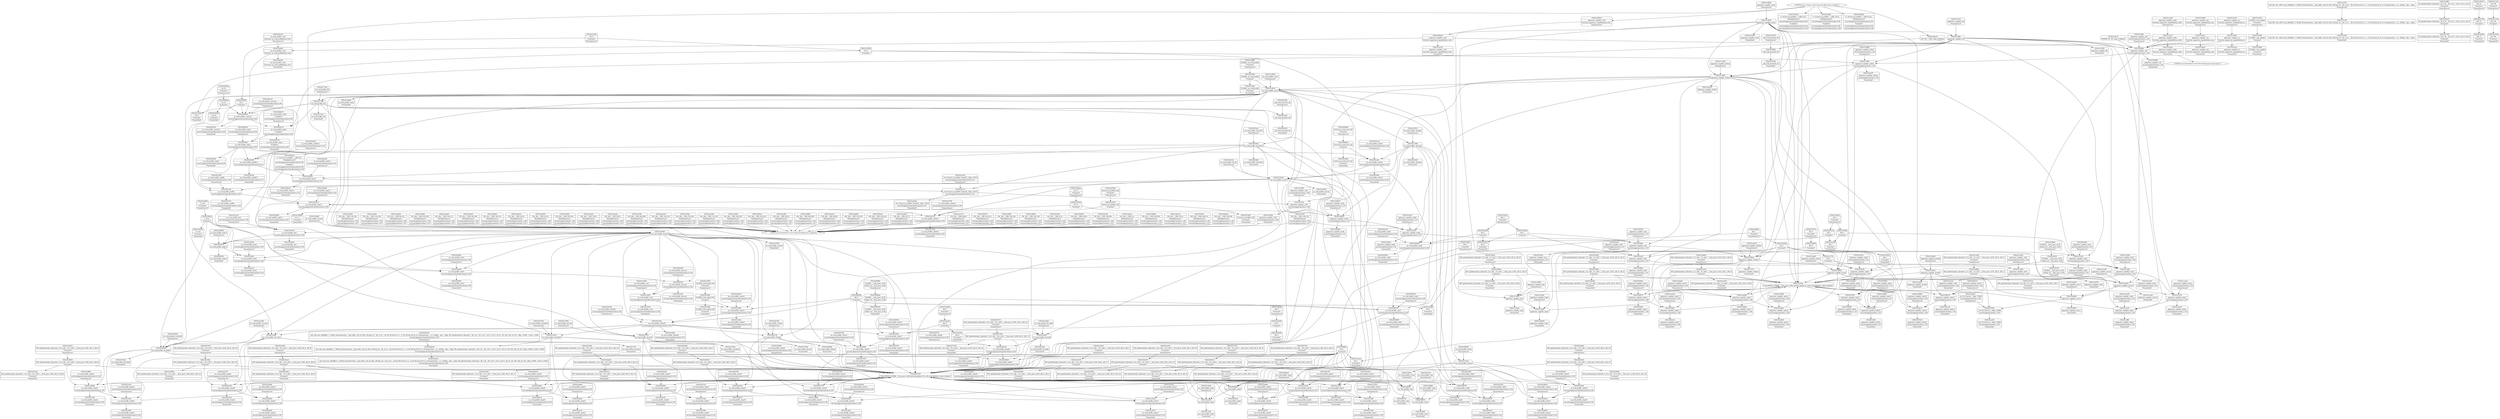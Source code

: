 digraph {
	CE0x5238170 [shape=record,shape=Mrecord,label="{CE0x5238170|aa_cred_profile:_tmp28|security/apparmor/include/context.h,100|*SummSource*}"]
	CE0x51ed990 [shape=record,shape=Mrecord,label="{CE0x51ed990|apparmor_capable:_error.1}"]
	CE0x51e7fe0 [shape=record,shape=Mrecord,label="{CE0x51e7fe0|void_(i8*,_i32,_i64)*_asm_sideeffect_1:_09ud2_0A.pushsection___bug_table,_22a_22_0A2:_09.long_1b_-_2b,_$_0:c_-_2b_0A_09.word_$_1:c_,_0_0A_09.org_2b+$_2:c_0A.popsection_,_i,i,i,_dirflag_,_fpsr_,_flags_|*SummSink*}"]
	CE0x51ed6e0 [shape=record,shape=Mrecord,label="{CE0x51ed6e0|apparmor_capable:_tmp13|security/apparmor/lsm.c,149|*SummSink*}"]
	CE0x51ea360 [shape=record,shape=Mrecord,label="{CE0x51ea360|aa_cred_profile:_do.cond|*SummSource*}"]
	CE0x521a330 [shape=record,shape=Mrecord,label="{CE0x521a330|aa_cred_profile:_lnot.ext|security/apparmor/include/context.h,100|*SummSink*}"]
	CE0x51eaea0 [shape=record,shape=Mrecord,label="{CE0x51eaea0|i64_6|*Constant*}"]
	CE0x5206d70 [shape=record,shape=Mrecord,label="{CE0x5206d70|aa_cred_profile:_tmp5|security/apparmor/include/context.h,99|*SummSource*}"]
	CE0x51c5e30 [shape=record,shape=Mrecord,label="{CE0x51c5e30|COLLAPSED:_GCMRE___llvm_gcov_ctr52_internal_global_8_x_i64_zeroinitializer:_elem_0:default:}"]
	CE0x52223e0 [shape=record,shape=Mrecord,label="{CE0x52223e0|aa_cred_profile:_tmp24|security/apparmor/include/context.h,100|*SummSink*}"]
	CE0x5224130 [shape=record,shape=Mrecord,label="{CE0x5224130|aa_cred_profile:_tobool1|security/apparmor/include/context.h,100}"]
	CE0x51cd0a0 [shape=record,shape=Mrecord,label="{CE0x51cd0a0|apparmor_capable:_cap|Function::apparmor_capable&Arg::cap::|*SummSink*}"]
	CE0x5204110 [shape=record,shape=Mrecord,label="{CE0x5204110|i64_2|*Constant*}"]
	CE0x523a860 [shape=record,shape=Mrecord,label="{CE0x523a860|aa_cred_profile:_tmp32|security/apparmor/include/context.h,101|*SummSink*}"]
	CE0x5214cd0 [shape=record,shape=Mrecord,label="{CE0x5214cd0|aa_cred_profile:_conv|security/apparmor/include/context.h,100|*SummSink*}"]
	CE0x5224090 [shape=record,shape=Mrecord,label="{CE0x5224090|aa_cred_profile:_tmp12|security/apparmor/include/context.h,100|*SummSink*}"]
	CE0x51ef6a0 [shape=record,shape=Mrecord,label="{CE0x51ef6a0|128:_i64,_:_CRE_148,152_|*MultipleSource*|security/apparmor/lsm.c,146|security/apparmor/lsm.c,147}"]
	CE0x51e6ff0 [shape=record,shape=Mrecord,label="{CE0x51e6ff0|i8*_getelementptr_inbounds_(_36_x_i8_,_36_x_i8_*_.str12,_i32_0,_i32_0)|*Constant*|*SummSource*}"]
	CE0x51cae50 [shape=record,shape=Mrecord,label="{CE0x51cae50|apparmor_capable:_tmp4|security/apparmor/lsm.c,145|*SummSink*}"]
	CE0x51cd2c0 [shape=record,shape=Mrecord,label="{CE0x51cd2c0|apparmor_capable:_cap|Function::apparmor_capable&Arg::cap::}"]
	CE0x520bb60 [shape=record,shape=Mrecord,label="{CE0x520bb60|0:_%struct.aa_profile*,_:_CRE_24,32_|*MultipleSource*|security/apparmor/include/context.h,99|*LoadInst*|security/apparmor/include/context.h,99|security/apparmor/include/context.h,100}"]
	CE0x5222670 [shape=record,shape=Mrecord,label="{CE0x5222670|i64*_getelementptr_inbounds_(_16_x_i64_,_16_x_i64_*___llvm_gcov_ctr46,_i64_0,_i64_12)|*Constant*|*SummSink*}"]
	CE0x51c8d80 [shape=record,shape=Mrecord,label="{CE0x51c8d80|i64*_getelementptr_inbounds_(_8_x_i64_,_8_x_i64_*___llvm_gcov_ctr52,_i64_0,_i64_0)|*Constant*|*SummSink*}"]
	CE0x51ea0c0 [shape=record,shape=Mrecord,label="{CE0x51ea0c0|_ret_i32_%error.1,_!dbg_!15489|security/apparmor/lsm.c,150|*SummSource*}"]
	CE0x520e6d0 [shape=record,shape=Mrecord,label="{CE0x520e6d0|i64*_getelementptr_inbounds_(_16_x_i64_,_16_x_i64_*___llvm_gcov_ctr46,_i64_0,_i64_8)|*Constant*|*SummSink*}"]
	CE0x51cde70 [shape=record,shape=Mrecord,label="{CE0x51cde70|apparmor_capable:_tobool|security/apparmor/lsm.c,145|*SummSink*}"]
	CE0x51deb10 [shape=record,shape=Mrecord,label="{CE0x51deb10|128:_i64,_:_CRE_32,40_|*MultipleSource*|security/apparmor/lsm.c,146|security/apparmor/lsm.c,147}"]
	CE0x51edb10 [shape=record,shape=Mrecord,label="{CE0x51edb10|apparmor_capable:_tmp14|security/apparmor/lsm.c,149}"]
	CE0x5236e00 [shape=record,shape=Mrecord,label="{CE0x5236e00|aa_cred_profile:_tmp26|security/apparmor/include/context.h,100|*SummSource*}"]
	CE0x51cace0 [shape=record,shape=Mrecord,label="{CE0x51cace0|apparmor_capable:_tmp4|security/apparmor/lsm.c,145|*SummSource*}"]
	CE0x51d5390 [shape=record,shape=Mrecord,label="{CE0x51d5390|_call_void_mcount()_#2|*SummSink*}"]
	CE0x51ed920 [shape=record,shape=Mrecord,label="{CE0x51ed920|apparmor_capable:_tmp14|security/apparmor/lsm.c,149|*SummSink*}"]
	CE0x520ca20 [shape=record,shape=Mrecord,label="{CE0x520ca20|_call_void_mcount()_#2}"]
	CE0x5217850 [shape=record,shape=Mrecord,label="{CE0x5217850|aa_cred_profile:_do.end|*SummSource*}"]
	CE0x5239440 [shape=record,shape=Mrecord,label="{CE0x5239440|aa_cred_profile:_tmp30|security/apparmor/include/context.h,100}"]
	CE0x52097f0 [shape=record,shape=Mrecord,label="{CE0x52097f0|aa_cred_profile:_tmp7|security/apparmor/include/context.h,100|*SummSource*}"]
	CE0x51f33e0 [shape=record,shape=Mrecord,label="{CE0x51f33e0|apparmor_capable:_cmp|security/apparmor/lsm.c,147|*SummSink*}"]
	CE0x51c3ca0 [shape=record,shape=Mrecord,label="{CE0x51c3ca0|i64_1|*Constant*|*SummSink*}"]
	CE0x5238100 [shape=record,shape=Mrecord,label="{CE0x5238100|aa_cred_profile:_tmp28|security/apparmor/include/context.h,100}"]
	CE0x51f2fe0 [shape=record,shape=Mrecord,label="{CE0x51f2fe0|apparmor_capable:_tmp12|security/apparmor/lsm.c,148}"]
	CE0x51c9b90 [shape=record,shape=Mrecord,label="{CE0x51c9b90|apparmor_capable:_entry|*SummSource*}"]
	CE0x51e9280 [shape=record,shape=Mrecord,label="{CE0x51e9280|i64_12|*Constant*|*SummSink*}"]
	CE0x51de990 [shape=record,shape=Mrecord,label="{CE0x51de990|128:_i64,_:_CRE_24,32_|*MultipleSource*|security/apparmor/lsm.c,146|security/apparmor/lsm.c,147}"]
	CE0x51cb9e0 [shape=record,shape=Mrecord,label="{CE0x51cb9e0|apparmor_capable:_ns|Function::apparmor_capable&Arg::ns::}"]
	CE0x51ca960 [shape=record,shape=Mrecord,label="{CE0x51ca960|GLOBAL:_cap_capable|*Constant*|*SummSink*}"]
	CE0x51e73f0 [shape=record,shape=Mrecord,label="{CE0x51e73f0|i8*_getelementptr_inbounds_(_36_x_i8_,_36_x_i8_*_.str12,_i32_0,_i32_0)|*Constant*|*SummSink*}"]
	CE0x52091a0 [shape=record,shape=Mrecord,label="{CE0x52091a0|aa_cred_profile:_security|security/apparmor/include/context.h,99|*SummSink*}"]
	CE0x5223030 [shape=record,shape=Mrecord,label="{CE0x5223030|i64*_getelementptr_inbounds_(_16_x_i64_,_16_x_i64_*___llvm_gcov_ctr46,_i64_0,_i64_12)|*Constant*|*SummSource*}"]
	CE0x51cd110 [shape=record,shape=Mrecord,label="{CE0x51cd110|VOIDTB_TE:_CE:_elem_0:default:}"]
	CE0x51ce0b0 [shape=record,shape=Mrecord,label="{CE0x51ce0b0|i64_0|*Constant*|*SummSink*}"]
	CE0x5214680 [shape=record,shape=Mrecord,label="{CE0x5214680|aa_cred_profile:_lor.end|*SummSource*}"]
	CE0x52159b0 [shape=record,shape=Mrecord,label="{CE0x52159b0|aa_cred_profile:_expval|security/apparmor/include/context.h,100}"]
	CE0x522b030 [shape=record,shape=Mrecord,label="{CE0x522b030|_call_void_asm_sideeffect_1:_09ud2_0A.pushsection___bug_table,_22a_22_0A2:_09.long_1b_-_2b,_$_0:c_-_2b_0A_09.word_$_1:c_,_0_0A_09.org_2b+$_2:c_0A.popsection_,_i,i,i,_dirflag_,_fpsr_,_flags_(i8*_getelementptr_inbounds_(_36_x_i8_,_36_x_i8_*_.str12,_i32_0,_i32_0),_i32_100,_i64_12)_#2,_!dbg_!15490,_!srcloc_!15493|security/apparmor/include/context.h,100}"]
	CE0x520f210 [shape=record,shape=Mrecord,label="{CE0x520f210|i64*_getelementptr_inbounds_(_16_x_i64_,_16_x_i64_*___llvm_gcov_ctr46,_i64_0,_i64_4)|*Constant*}"]
	CE0x51f1800 [shape=record,shape=Mrecord,label="{CE0x51f1800|128:_i64,_:_CRE_536,544_|*MultipleSource*|security/apparmor/lsm.c,146|security/apparmor/lsm.c,147}"]
	CE0x51ca720 [shape=record,shape=Mrecord,label="{CE0x51ca720|apparmor_capable:_cred|Function::apparmor_capable&Arg::cred::|*SummSink*}"]
	CE0x521b440 [shape=record,shape=Mrecord,label="{CE0x521b440|i64*_getelementptr_inbounds_(_16_x_i64_,_16_x_i64_*___llvm_gcov_ctr46,_i64_0,_i64_8)|*Constant*|*SummSource*}"]
	CE0x5208f90 [shape=record,shape=Mrecord,label="{CE0x5208f90|i32_0|*Constant*}"]
	CE0x51ec5b0 [shape=record,shape=Mrecord,label="{CE0x51ec5b0|apparmor_capable:_call3|security/apparmor/lsm.c,148|*SummSource*}"]
	CE0x520f850 [shape=record,shape=Mrecord,label="{CE0x520f850|i64*_getelementptr_inbounds_(_16_x_i64_,_16_x_i64_*___llvm_gcov_ctr46,_i64_0,_i64_1)|*Constant*|*SummSink*}"]
	CE0x51e9880 [shape=record,shape=Mrecord,label="{CE0x51e9880|aa_cred_profile:_tmp22|security/apparmor/include/context.h,100}"]
	CE0x5205350 [shape=record,shape=Mrecord,label="{CE0x5205350|aa_cred_profile:_lnot.ext|security/apparmor/include/context.h,100}"]
	CE0x51f2260 [shape=record,shape=Mrecord,label="{CE0x51f2260|i64*_getelementptr_inbounds_(_8_x_i64_,_8_x_i64_*___llvm_gcov_ctr52,_i64_0,_i64_5)|*Constant*|*SummSource*}"]
	CE0x5226fe0 [shape=record,shape=Mrecord,label="{CE0x5226fe0|aa_cred_profile:_tmp}"]
	CE0x52389c0 [shape=record,shape=Mrecord,label="{CE0x52389c0|aa_cred_profile:_tmp29|security/apparmor/include/context.h,100|*SummSink*}"]
	CE0x5215210 [shape=record,shape=Mrecord,label="{CE0x5215210|aa_cred_profile:_do.body5}"]
	CE0x5216ae0 [shape=record,shape=Mrecord,label="{CE0x5216ae0|aa_cred_profile:_tobool4|security/apparmor/include/context.h,100}"]
	CE0x5216420 [shape=record,shape=Mrecord,label="{CE0x5216420|aa_cred_profile:_lor.rhs|*SummSink*}"]
	CE0x521ba80 [shape=record,shape=Mrecord,label="{CE0x521ba80|aa_cred_profile:_lnot2|security/apparmor/include/context.h,100}"]
	CE0x5237680 [shape=record,shape=Mrecord,label="{CE0x5237680|aa_cred_profile:_tmp27|security/apparmor/include/context.h,100|*SummSink*}"]
	CE0x51d7490 [shape=record,shape=Mrecord,label="{CE0x51d7490|_ret_i32_%error.1,_!dbg_!15489|security/apparmor/lsm.c,150}"]
	CE0x51ee410 [shape=record,shape=Mrecord,label="{CE0x51ee410|128:_i64,_:_CRE_72,80_|*MultipleSource*|security/apparmor/lsm.c,146|security/apparmor/lsm.c,147}"]
	CE0x5205ab0 [shape=record,shape=Mrecord,label="{CE0x5205ab0|aa_cred_profile:_tmp5|security/apparmor/include/context.h,99|*SummSink*}"]
	CE0x520dc30 [shape=record,shape=Mrecord,label="{CE0x520dc30|aa_cred_profile:_tmp2|*SummSink*}"]
	CE0x52124e0 [shape=record,shape=Mrecord,label="{CE0x52124e0|i64*_getelementptr_inbounds_(_16_x_i64_,_16_x_i64_*___llvm_gcov_ctr46,_i64_0,_i64_1)|*Constant*|*SummSource*}"]
	CE0x51eb7d0 [shape=record,shape=Mrecord,label="{CE0x51eb7d0|aa_cred_profile:_lnot|security/apparmor/include/context.h,100}"]
	CE0x5225160 [shape=record,shape=Mrecord,label="{CE0x5225160|aa_cred_profile:_tmp14|security/apparmor/include/context.h,100|*SummSink*}"]
	CE0x5215e60 [shape=record,shape=Mrecord,label="{CE0x5215e60|aa_cred_profile:_do.cond}"]
	CE0x52172e0 [shape=record,shape=Mrecord,label="{CE0x52172e0|aa_cred_profile:_bb|*SummSink*}"]
	CE0x51f0270 [shape=record,shape=Mrecord,label="{CE0x51f0270|128:_i64,_:_CRE_224,232_|*MultipleSource*|security/apparmor/lsm.c,146|security/apparmor/lsm.c,147}"]
	CE0x52374c0 [shape=record,shape=Mrecord,label="{CE0x52374c0|aa_cred_profile:_tmp27|security/apparmor/include/context.h,100|*SummSource*}"]
	CE0x51ef4f0 [shape=record,shape=Mrecord,label="{CE0x51ef4f0|128:_i64,_:_CRE_144,148_|*MultipleSource*|security/apparmor/lsm.c,146|security/apparmor/lsm.c,147}"]
	CE0x5239a20 [shape=record,shape=Mrecord,label="{CE0x5239a20|aa_cred_profile:_tmp31|security/apparmor/include/context.h,100}"]
	CE0x51efbb0 [shape=record,shape=Mrecord,label="{CE0x51efbb0|128:_i64,_:_CRE_192,196_|*MultipleSource*|security/apparmor/lsm.c,146|security/apparmor/lsm.c,147}"]
	CE0x51eb180 [shape=record,shape=Mrecord,label="{CE0x51eb180|i64_6|*Constant*|*SummSink*}"]
	CE0x5215850 [shape=record,shape=Mrecord,label="{CE0x5215850|GLOBAL:_llvm.expect.i64|*Constant*|*SummSource*}"]
	CE0x522bfe0 [shape=record,shape=Mrecord,label="{CE0x522bfe0|aa_cred_profile:_lnot3|security/apparmor/include/context.h,100|*SummSource*}"]
	CE0x51cc500 [shape=record,shape=Mrecord,label="{CE0x51cc500|apparmor_capable:_tmp3|security/apparmor/lsm.c,145|*SummSource*}"]
	CE0x5209900 [shape=record,shape=Mrecord,label="{CE0x5209900|aa_cred_profile:_tmp7|security/apparmor/include/context.h,100|*SummSink*}"]
	CE0x52174a0 [shape=record,shape=Mrecord,label="{CE0x52174a0|aa_cred_profile:_if.end}"]
	CE0x51d0bc0 [shape=record,shape=Mrecord,label="{CE0x51d0bc0|apparmor_capable:_cred|Function::apparmor_capable&Arg::cred::|*SummSource*}"]
	CE0x5213d40 [shape=record,shape=Mrecord,label="{CE0x5213d40|aa_cred_profile:_tmp3|*SummSource*}"]
	CE0x5239d00 [shape=record,shape=Mrecord,label="{CE0x5239d00|aa_cred_profile:_tmp31|security/apparmor/include/context.h,100|*SummSink*}"]
	CE0x51e0680 [shape=record,shape=Mrecord,label="{CE0x51e0680|GLOBAL:___llvm_gcov_ctr52|Global_var:__llvm_gcov_ctr52|*SummSource*}"]
	CE0x522a9e0 [shape=record,shape=Mrecord,label="{CE0x522a9e0|aa_cred_profile:_tmp21|security/apparmor/include/context.h,100}"]
	CE0x51de1b0 [shape=record,shape=Mrecord,label="{CE0x51de1b0|128:_i64,_:_CRE_8,16_|*MultipleSource*|security/apparmor/lsm.c,146|security/apparmor/lsm.c,147}"]
	CE0x51e06f0 [shape=record,shape=Mrecord,label="{CE0x51e06f0|GLOBAL:_cap_capable|*Constant*}"]
	CE0x5213cd0 [shape=record,shape=Mrecord,label="{CE0x5213cd0|aa_cred_profile:_tmp3}"]
	CE0x520db50 [shape=record,shape=Mrecord,label="{CE0x520db50|aa_cred_profile:_tmp2}"]
	CE0x51f44e0 [shape=record,shape=Mrecord,label="{CE0x51f44e0|apparmor_capable:_tmp8|security/apparmor/lsm.c,147|*SummSink*}"]
	CE0x51cba70 [shape=record,shape=Mrecord,label="{CE0x51cba70|apparmor_capable:_ns|Function::apparmor_capable&Arg::ns::|*SummSource*}"]
	CE0x51dc9a0 [shape=record,shape=Mrecord,label="{CE0x51dc9a0|_ret_%struct.aa_profile*_%tmp34,_!dbg_!15510|security/apparmor/include/context.h,101|*SummSink*}"]
	CE0x5180f60 [shape=record,shape=Mrecord,label="{CE0x5180f60|apparmor_capable:_call|security/apparmor/lsm.c,144}"]
	CE0x51ddb70 [shape=record,shape=Mrecord,label="{CE0x51ddb70|apparmor_capable:_mode|security/apparmor/lsm.c,147|*SummSource*}"]
	CE0x520f8c0 [shape=record,shape=Mrecord,label="{CE0x520f8c0|i64_1|*Constant*}"]
	CE0x5216de0 [shape=record,shape=Mrecord,label="{CE0x5216de0|aa_cred_profile:_tobool4|security/apparmor/include/context.h,100|*SummSink*}"]
	CE0x51c6060 [shape=record,shape=Mrecord,label="{CE0x51c6060|apparmor_capable:_if.then}"]
	CE0x51ecad0 [shape=record,shape=Mrecord,label="{CE0x51ecad0|apparmor_capable:_error.0|*SummSource*}"]
	CE0x520a040 [shape=record,shape=Mrecord,label="{CE0x520a040|i32_22|*Constant*|*SummSource*}"]
	CE0x51cb410 [shape=record,shape=Mrecord,label="{CE0x51cb410|apparmor_capable:_if.end4}"]
	CE0x51ea1f0 [shape=record,shape=Mrecord,label="{CE0x51ea1f0|_ret_i32_%error.1,_!dbg_!15489|security/apparmor/lsm.c,150|*SummSink*}"]
	CE0x51cc780 [shape=record,shape=Mrecord,label="{CE0x51cc780|i64_2|*Constant*|*SummSink*}"]
	CE0x5229be0 [shape=record,shape=Mrecord,label="{CE0x5229be0|aa_cred_profile:_tmp20|security/apparmor/include/context.h,100}"]
	CE0x51e0550 [shape=record,shape=Mrecord,label="{CE0x51e0550|GLOBAL:_aa_cred_profile|*Constant*}"]
	CE0x51de0d0 [shape=record,shape=Mrecord,label="{CE0x51de0d0|apparmor_capable:_mode|security/apparmor/lsm.c,147|*SummSink*}"]
	CE0x5209780 [shape=record,shape=Mrecord,label="{CE0x5209780|aa_cred_profile:_tmp8|security/apparmor/include/context.h,100}"]
	CE0x52042b0 [shape=record,shape=Mrecord,label="{CE0x52042b0|aa_cred_profile:_tmp6|security/apparmor/include/context.h,100}"]
	CE0x52280d0 [shape=record,shape=Mrecord,label="{CE0x52280d0|aa_cred_profile:_tmp13|*SummSource*}"]
	CE0x51ec720 [shape=record,shape=Mrecord,label="{CE0x51ec720|apparmor_capable:_call3|security/apparmor/lsm.c,148|*SummSink*}"]
	CE0x5238eb0 [shape=record,shape=Mrecord,label="{CE0x5238eb0|i64*_getelementptr_inbounds_(_16_x_i64_,_16_x_i64_*___llvm_gcov_ctr46,_i64_0,_i64_14)|*Constant*|*SummSource*}"]
	CE0x51decf0 [shape=record,shape=Mrecord,label="{CE0x51decf0|128:_i64,_:_CRE_40,48_|*MultipleSource*|security/apparmor/lsm.c,146|security/apparmor/lsm.c,147}"]
	CE0x520e3e0 [shape=record,shape=Mrecord,label="{CE0x520e3e0|aa_cred_profile:_tmp18|security/apparmor/include/context.h,100}"]
	CE0x51e9960 [shape=record,shape=Mrecord,label="{CE0x51e9960|i64*_getelementptr_inbounds_(_16_x_i64_,_16_x_i64_*___llvm_gcov_ctr46,_i64_0,_i64_10)|*Constant*|*SummSink*}"]
	CE0x51d0a20 [shape=record,shape=Mrecord,label="{CE0x51d0a20|128:_i8*,_:_CRE:_elem_0:default:}"]
	CE0x51eb340 [shape=record,shape=Mrecord,label="{CE0x51eb340|i64_5|*Constant*}"]
	CE0x51f2eb0 [shape=record,shape=Mrecord,label="{CE0x51f2eb0|apparmor_capable:_error.0}"]
	CE0x523be00 [shape=record,shape=Mrecord,label="{CE0x523be00|aa_cred_profile:_tmp34|security/apparmor/include/context.h,101|*SummSink*}"]
	CE0x51f1140 [shape=record,shape=Mrecord,label="{CE0x51f1140|128:_i64,_:_CRE_256,264_|*MultipleSource*|security/apparmor/lsm.c,146|security/apparmor/lsm.c,147}"]
	CE0x51c89e0 [shape=record,shape=Mrecord,label="{CE0x51c89e0|apparmor_capable:_if.then2}"]
	CE0x51ddca0 [shape=record,shape=Mrecord,label="{CE0x51ddca0|128:_i64,_:_CRE_0,8_|*MultipleSource*|security/apparmor/lsm.c,146|security/apparmor/lsm.c,147}"]
	CE0x51ccc80 [shape=record,shape=Mrecord,label="{CE0x51ccc80|apparmor_capable:_audit|Function::apparmor_capable&Arg::audit::|*SummSource*}"]
	CE0x51f39e0 [shape=record,shape=Mrecord,label="{CE0x51f39e0|apparmor_capable:_cmp|security/apparmor/lsm.c,147}"]
	CE0x51d6750 [shape=record,shape=Mrecord,label="{CE0x51d6750|apparmor_capable:_tmp15|security/apparmor/lsm.c,150}"]
	CE0x51c5ea0 [shape=record,shape=Mrecord,label="{CE0x51c5ea0|apparmor_capable:_tmp|*SummSink*}"]
	CE0x51eb000 [shape=record,shape=Mrecord,label="{CE0x51eb000|i64_6|*Constant*|*SummSource*}"]
	CE0x5217d00 [shape=record,shape=Mrecord,label="{CE0x5217d00|aa_cred_profile:_do.body}"]
	CE0x51ed040 [shape=record,shape=Mrecord,label="{CE0x51ed040|i64*_getelementptr_inbounds_(_8_x_i64_,_8_x_i64_*___llvm_gcov_ctr52,_i64_0,_i64_6)|*Constant*|*SummSource*}"]
	CE0x51ec100 [shape=record,shape=Mrecord,label="{CE0x51ec100|apparmor_capable:_tmp12|security/apparmor/lsm.c,148|*SummSource*}"]
	CE0x51eb610 [shape=record,shape=Mrecord,label="{CE0x51eb610|i1_true|*Constant*|*SummSink*}"]
	CE0x51f4370 [shape=record,shape=Mrecord,label="{CE0x51f4370|apparmor_capable:_tmp8|security/apparmor/lsm.c,147|*SummSource*}"]
	CE0x5206a70 [shape=record,shape=Mrecord,label="{CE0x5206a70|aa_cred_profile:_tmp4|*LoadInst*|security/apparmor/include/context.h,99|*SummSource*}"]
	CE0x521bb40 [shape=record,shape=Mrecord,label="{CE0x521bb40|aa_cred_profile:_lnot2|security/apparmor/include/context.h,100|*SummSource*}"]
	CE0x5207750 [shape=record,shape=Mrecord,label="{CE0x5207750|aa_cred_profile:_tmp16|security/apparmor/include/context.h,100}"]
	CE0x51eac60 [shape=record,shape=Mrecord,label="{CE0x51eac60|aa_cred_profile:_do.end8|*SummSink*}"]
	CE0x52135a0 [shape=record,shape=Mrecord,label="{CE0x52135a0|aa_cred_profile:_tmp11|security/apparmor/include/context.h,100|*SummSink*}"]
	CE0x5201f80 [shape=record,shape=Mrecord,label="{CE0x5201f80|aa_cred_profile:_tobool|security/apparmor/include/context.h,100|*SummSink*}"]
	CE0x51c5d50 [shape=record,shape=Mrecord,label="{CE0x51c5d50|apparmor_capable:_tmp|*SummSource*}"]
	CE0x51cefd0 [shape=record,shape=Mrecord,label="{CE0x51cefd0|i64_2|*Constant*}"]
	CE0x51f1d10 [shape=record,shape=Mrecord,label="{CE0x51f1d10|apparmor_capable:_tmp6|security/apparmor/lsm.c,147}"]
	CE0x51f3e20 [shape=record,shape=Mrecord,label="{CE0x51f3e20|apparmor_capable:_tmp7|security/apparmor/lsm.c,147}"]
	CE0x5204b80 [shape=record,shape=Mrecord,label="{CE0x5204b80|%struct.aa_task_cxt*_null|*Constant*|*SummSource*}"]
	CE0x51d5020 [shape=record,shape=Mrecord,label="{CE0x51d5020|apparmor_capable:_tmp1|*SummSink*}"]
	CE0x5223f50 [shape=record,shape=Mrecord,label="{CE0x5223f50|aa_cred_profile:_tmp12|security/apparmor/include/context.h,100|*SummSource*}"]
	CE0x51d5660 [shape=record,shape=Mrecord,label="{CE0x51d5660|aa_cred_profile:_if.end|*SummSource*}"]
	CE0x523a780 [shape=record,shape=Mrecord,label="{CE0x523a780|aa_cred_profile:_tmp32|security/apparmor/include/context.h,101}"]
	CE0x51e98f0 [shape=record,shape=Mrecord,label="{CE0x51e98f0|aa_cred_profile:_tmp22|security/apparmor/include/context.h,100|*SummSource*}"]
	CE0x520a0e0 [shape=record,shape=Mrecord,label="{CE0x520a0e0|i32_22|*Constant*|*SummSink*}"]
	CE0x51f4240 [shape=record,shape=Mrecord,label="{CE0x51f4240|apparmor_capable:_tmp8|security/apparmor/lsm.c,147}"]
	CE0x5213e50 [shape=record,shape=Mrecord,label="{CE0x5213e50|aa_cred_profile:_tmp3|*SummSink*}"]
	CE0x51cac70 [shape=record,shape=Mrecord,label="{CE0x51cac70|apparmor_capable:_tmp5|security/apparmor/lsm.c,145}"]
	CE0x521a680 [shape=record,shape=Mrecord,label="{CE0x521a680|aa_cred_profile:_conv|security/apparmor/include/context.h,100|*SummSource*}"]
	CE0x51cd980 [shape=record,shape=Mrecord,label="{CE0x51cd980|GLOBAL:_aa_cred_profile|*Constant*|*SummSource*}"]
	CE0x5212ef0 [shape=record,shape=Mrecord,label="{CE0x5212ef0|aa_cred_profile:_tmp11|security/apparmor/include/context.h,100}"]
	CE0x51f3a50 [shape=record,shape=Mrecord,label="{CE0x51f3a50|i64_3|*Constant*|*SummSource*}"]
	CE0x522be60 [shape=record,shape=Mrecord,label="{CE0x522be60|aa_cred_profile:_lnot3|security/apparmor/include/context.h,100}"]
	CE0x5238d30 [shape=record,shape=Mrecord,label="{CE0x5238d30|i64*_getelementptr_inbounds_(_16_x_i64_,_16_x_i64_*___llvm_gcov_ctr46,_i64_0,_i64_14)|*Constant*}"]
	CE0x51ecd70 [shape=record,shape=Mrecord,label="{CE0x51ecd70|i64*_getelementptr_inbounds_(_8_x_i64_,_8_x_i64_*___llvm_gcov_ctr52,_i64_0,_i64_6)|*Constant*|*SummSink*}"]
	CE0x51cf3d0 [shape=record,shape=Mrecord,label="{CE0x51cf3d0|apparmor_capable:_call1|security/apparmor/lsm.c,146|*SummSink*}"]
	CE0x51cc570 [shape=record,shape=Mrecord,label="{CE0x51cc570|apparmor_capable:_tmp4|security/apparmor/lsm.c,145}"]
	CE0x51c9990 [shape=record,shape=Mrecord,label="{CE0x51c9990|apparmor_capable:_if.end}"]
	CE0x5216c60 [shape=record,shape=Mrecord,label="{CE0x5216c60|aa_cred_profile:_tobool4|security/apparmor/include/context.h,100|*SummSource*}"]
	CE0x52112c0 [shape=record,shape=Mrecord,label="{CE0x52112c0|i32_100|*Constant*|*SummSource*}"]
	CE0x51d4d30 [shape=record,shape=Mrecord,label="{CE0x51d4d30|aa_cred_profile:_cred|Function::aa_cred_profile&Arg::cred::|*SummSink*}"]
	CE0x5214580 [shape=record,shape=Mrecord,label="{CE0x5214580|aa_cred_profile:_lor.end}"]
	CE0x52096f0 [shape=record,shape=Mrecord,label="{CE0x52096f0|GLOBAL:___llvm_gcov_ctr46|Global_var:__llvm_gcov_ctr46|*SummSource*}"]
	CE0x51cde00 [shape=record,shape=Mrecord,label="{CE0x51cde00|i64_2|*Constant*|*SummSource*}"]
	CE0x52043b0 [shape=record,shape=Mrecord,label="{CE0x52043b0|aa_cred_profile:_tmp6|security/apparmor/include/context.h,100|*SummSink*}"]
	CE0x5239830 [shape=record,shape=Mrecord,label="{CE0x5239830|i64*_getelementptr_inbounds_(_16_x_i64_,_16_x_i64_*___llvm_gcov_ctr46,_i64_0,_i64_15)|*Constant*|*SummSink*}"]
	CE0x51cdb50 [shape=record,shape=Mrecord,label="{CE0x51cdb50|aa_cred_profile:_entry|*SummSource*}"]
	CE0x52373a0 [shape=record,shape=Mrecord,label="{CE0x52373a0|aa_cred_profile:_tmp27|security/apparmor/include/context.h,100}"]
	CE0x51e7940 [shape=record,shape=Mrecord,label="{CE0x51e7940|i64*_getelementptr_inbounds_(_8_x_i64_,_8_x_i64_*___llvm_gcov_ctr52,_i64_0,_i64_7)|*Constant*|*SummSource*}"]
	CE0x51e61b0 [shape=record,shape=Mrecord,label="{CE0x51e61b0|_call_void_asm_sideeffect_1:_09ud2_0A.pushsection___bug_table,_22a_22_0A2:_09.long_1b_-_2b,_$_0:c_-_2b_0A_09.word_$_1:c_,_0_0A_09.org_2b+$_2:c_0A.popsection_,_i,i,i,_dirflag_,_fpsr_,_flags_(i8*_getelementptr_inbounds_(_36_x_i8_,_36_x_i8_*_.str12,_i32_0,_i32_0),_i32_100,_i64_12)_#2,_!dbg_!15490,_!srcloc_!15493|security/apparmor/include/context.h,100|*SummSink*}"]
	CE0x5227980 [shape=record,shape=Mrecord,label="{CE0x5227980|%struct.aa_profile*_null|*Constant*|*SummSource*}"]
	CE0x51cb4b0 [shape=record,shape=Mrecord,label="{CE0x51cb4b0|apparmor_capable:_if.end4|*SummSource*}"]
	CE0x5207fb0 [shape=record,shape=Mrecord,label="{CE0x5207fb0|aa_cred_profile:_tmp5|security/apparmor/include/context.h,99}"]
	CE0x51d47d0 [shape=record,shape=Mrecord,label="{CE0x51d47d0|i32_11|*Constant*}"]
	CE0x51f0f90 [shape=record,shape=Mrecord,label="{CE0x51f0f90|128:_i64,_:_CRE_248,256_|*MultipleSource*|security/apparmor/lsm.c,146|security/apparmor/lsm.c,147}"]
	CE0x51e7e30 [shape=record,shape=Mrecord,label="{CE0x51e7e30|void_(i8*,_i32,_i64)*_asm_sideeffect_1:_09ud2_0A.pushsection___bug_table,_22a_22_0A2:_09.long_1b_-_2b,_$_0:c_-_2b_0A_09.word_$_1:c_,_0_0A_09.org_2b+$_2:c_0A.popsection_,_i,i,i,_dirflag_,_fpsr_,_flags_}"]
	CE0x5203340 [shape=record,shape=Mrecord,label="{CE0x5203340|aa_cred_profile:_tmp9|security/apparmor/include/context.h,100|*SummSource*}"]
	CE0x51f4920 [shape=record,shape=Mrecord,label="{CE0x51f4920|apparmor_capable:_tmp9|security/apparmor/lsm.c,147|*SummSource*}"]
	CE0x51cbea0 [shape=record,shape=Mrecord,label="{CE0x51cbea0|GLOBAL:_aa_cred_profile|*Constant*|*SummSink*}"]
	CE0x5217bd0 [shape=record,shape=Mrecord,label="{CE0x5217bd0|aa_cred_profile:_do.body5|*SummSink*}"]
	CE0x51cf700 [shape=record,shape=Mrecord,label="{CE0x51cf700|apparmor_capable:_if.end|*SummSink*}"]
	CE0x5209000 [shape=record,shape=Mrecord,label="{CE0x5209000|aa_cred_profile:_security|security/apparmor/include/context.h,99}"]
	CE0x5210630 [shape=record,shape=Mrecord,label="{CE0x5210630|aa_cred_profile:_tmp10|security/apparmor/include/context.h,100|*SummSink*}"]
	CE0x51de140 [shape=record,shape=Mrecord,label="{CE0x51de140|128:_i64,_:_CRE_16,24_|*MultipleSource*|security/apparmor/lsm.c,146|security/apparmor/lsm.c,147}"]
	CE0x523b5d0 [shape=record,shape=Mrecord,label="{CE0x523b5d0|aa_cred_profile:_profile11|security/apparmor/include/context.h,101|*SummSource*}"]
	CE0x5208940 [shape=record,shape=Mrecord,label="{CE0x5208940|GLOBAL:___llvm_gcov_ctr46|Global_var:__llvm_gcov_ctr46}"]
	CE0x5223e10 [shape=record,shape=Mrecord,label="{CE0x5223e10|aa_cred_profile:_tmp12|security/apparmor/include/context.h,100}"]
	CE0x5225050 [shape=record,shape=Mrecord,label="{CE0x5225050|aa_cred_profile:_tmp14|security/apparmor/include/context.h,100|*SummSource*}"]
	CE0x51c74d0 [shape=record,shape=Mrecord,label="{CE0x51c74d0|apparmor_capable:_if.then|*SummSource*}"]
	CE0x520e8c0 [shape=record,shape=Mrecord,label="{CE0x520e8c0|aa_cred_profile:_tmp19|security/apparmor/include/context.h,100}"]
	CE0x51eb4b0 [shape=record,shape=Mrecord,label="{CE0x51eb4b0|i1_true|*Constant*|*SummSource*}"]
	CE0x520d350 [shape=record,shape=Mrecord,label="{CE0x520d350|aa_cred_profile:_tmp8|security/apparmor/include/context.h,100|*SummSink*}"]
	CE0x51eff10 [shape=record,shape=Mrecord,label="{CE0x51eff10|128:_i64,_:_CRE_208,212_|*MultipleSource*|security/apparmor/lsm.c,146|security/apparmor/lsm.c,147}"]
	CE0x5227800 [shape=record,shape=Mrecord,label="{CE0x5227800|%struct.aa_profile*_null|*Constant*|*SummSink*}"]
	CE0x52386e0 [shape=record,shape=Mrecord,label="{CE0x52386e0|aa_cred_profile:_tmp29|security/apparmor/include/context.h,100}"]
	CE0x523a1f0 [shape=record,shape=Mrecord,label="{CE0x523a1f0|i64*_getelementptr_inbounds_(_16_x_i64_,_16_x_i64_*___llvm_gcov_ctr46,_i64_0,_i64_15)|*Constant*|*SummSource*}"]
	CE0x520a1a0 [shape=record,shape=Mrecord,label="{CE0x520a1a0|aa_cred_profile:_security|security/apparmor/include/context.h,99|*SummSource*}"]
	CE0x51f0de0 [shape=record,shape=Mrecord,label="{CE0x51f0de0|128:_i64,_:_CRE_240,248_|*MultipleSource*|security/apparmor/lsm.c,146|security/apparmor/lsm.c,147}"]
	CE0x51c9350 [shape=record,shape=Mrecord,label="{CE0x51c9350|aa_cred_profile:_tmp17|security/apparmor/include/context.h,100|*SummSource*}"]
	CE0x51cf130 [shape=record,shape=Mrecord,label="{CE0x51cf130|apparmor_capable:_call1|security/apparmor/lsm.c,146}"]
	CE0x51ec410 [shape=record,shape=Mrecord,label="{CE0x51ec410|i64*_getelementptr_inbounds_(_8_x_i64_,_8_x_i64_*___llvm_gcov_ctr52,_i64_0,_i64_6)|*Constant*}"]
	CE0x5227050 [shape=record,shape=Mrecord,label="{CE0x5227050|COLLAPSED:_GCMRE___llvm_gcov_ctr46_internal_global_16_x_i64_zeroinitializer:_elem_0:default:}"]
	CE0x520cb50 [shape=record,shape=Mrecord,label="{CE0x520cb50|_call_void_mcount()_#2|*SummSink*}"]
	CE0x5216240 [shape=record,shape=Mrecord,label="{CE0x5216240|aa_cred_profile:_lor.rhs}"]
	CE0x52246a0 [shape=record,shape=Mrecord,label="{CE0x52246a0|aa_cred_profile:_lnot|security/apparmor/include/context.h,100|*SummSink*}"]
	CE0x51ef340 [shape=record,shape=Mrecord,label="{CE0x51ef340|128:_i64,_:_CRE_136,144_|*MultipleSource*|security/apparmor/lsm.c,146|security/apparmor/lsm.c,147}"]
	CE0x5229c50 [shape=record,shape=Mrecord,label="{CE0x5229c50|aa_cred_profile:_tmp20|security/apparmor/include/context.h,100|*SummSource*}"]
	CE0x51f1ca0 [shape=record,shape=Mrecord,label="{CE0x51f1ca0|apparmor_capable:_tmp6|security/apparmor/lsm.c,147|*SummSource*}"]
	CE0x51cbb50 [shape=record,shape=Mrecord,label="{CE0x51cbb50|i32_0|*Constant*}"]
	CE0x51c4af0 [shape=record,shape=Mrecord,label="{CE0x51c4af0|apparmor_capable:_tmp1}"]
	CE0x520a7d0 [shape=record,shape=Mrecord,label="{CE0x520a7d0|aa_cred_profile:_if.then|*SummSource*}"]
	CE0x51ce200 [shape=record,shape=Mrecord,label="{CE0x51ce200|apparmor_capable:_tmp3|security/apparmor/lsm.c,145}"]
	CE0x51cbff0 [shape=record,shape=Mrecord,label="{CE0x51cbff0|apparmor_capable:_tmp5|security/apparmor/lsm.c,145|*SummSink*}"]
	CE0x51d4fb0 [shape=record,shape=Mrecord,label="{CE0x51d4fb0|_call_void_mcount()_#2}"]
	CE0x520b0a0 [shape=record,shape=Mrecord,label="{CE0x520b0a0|0:_%struct.aa_profile*,_:_CRE_0,8_|*MultipleSource*|security/apparmor/include/context.h,99|*LoadInst*|security/apparmor/include/context.h,99|security/apparmor/include/context.h,100}"]
	CE0x51d51f0 [shape=record,shape=Mrecord,label="{CE0x51d51f0|GLOBAL:___llvm_gcov_ctr52|Global_var:__llvm_gcov_ctr52|*SummSink*}"]
	CE0x5206250 [shape=record,shape=Mrecord,label="{CE0x5206250|GLOBAL:___llvm_gcov_ctr46|Global_var:__llvm_gcov_ctr46|*SummSink*}"]
	CE0x5237180 [shape=record,shape=Mrecord,label="{CE0x5237180|i64*_getelementptr_inbounds_(_16_x_i64_,_16_x_i64_*___llvm_gcov_ctr46,_i64_0,_i64_13)|*Constant*|*SummSink*}"]
	CE0x51ddd40 [shape=record,shape=Mrecord,label="{CE0x51ddd40|apparmor_capable:_mode|security/apparmor/lsm.c,147}"]
	CE0x51c85e0 [shape=record,shape=Mrecord,label="{CE0x51c85e0|i64*_getelementptr_inbounds_(_8_x_i64_,_8_x_i64_*___llvm_gcov_ctr52,_i64_0,_i64_0)|*Constant*|*SummSource*}"]
	CE0x51cc5e0 [shape=record,shape=Mrecord,label="{CE0x51cc5e0|apparmor_capable:_tmp3|security/apparmor/lsm.c,145|*SummSink*}"]
	CE0x5203ae0 [shape=record,shape=Mrecord,label="{CE0x5203ae0|aa_cred_profile:_do.end10|*SummSource*}"]
	CE0x51ccb10 [shape=record,shape=Mrecord,label="{CE0x51ccb10|apparmor_capable:_audit|Function::apparmor_capable&Arg::audit::}"]
	CE0x52234a0 [shape=record,shape=Mrecord,label="{CE0x52234a0|i64*_getelementptr_inbounds_(_16_x_i64_,_16_x_i64_*___llvm_gcov_ctr46,_i64_0,_i64_9)|*Constant*|*SummSink*}"]
	CE0x5093940 [shape=record,shape=Mrecord,label="{CE0x5093940|apparmor_capable:_tmp2|security/apparmor/lsm.c,145|*SummSource*}"]
	CE0x51cf260 [shape=record,shape=Mrecord,label="{CE0x51cf260|apparmor_capable:_call1|security/apparmor/lsm.c,146|*SummSource*}"]
	CE0x5201ea0 [shape=record,shape=Mrecord,label="{CE0x5201ea0|aa_cred_profile:_tobool|security/apparmor/include/context.h,100|*SummSource*}"]
	CE0x52087c0 [shape=record,shape=Mrecord,label="{CE0x52087c0|aa_cred_profile:_tmp7|security/apparmor/include/context.h,100}"]
	CE0x51eefe0 [shape=record,shape=Mrecord,label="{CE0x51eefe0|128:_i64,_:_CRE_124,128_|*MultipleSource*|security/apparmor/lsm.c,146|security/apparmor/lsm.c,147}"]
	CE0x52024b0 [shape=record,shape=Mrecord,label="{CE0x52024b0|aa_cred_profile:_do.body6|*SummSource*}"]
	CE0x5224970 [shape=record,shape=Mrecord,label="{CE0x5224970|aa_cred_profile:_tmp13}"]
	CE0x5210550 [shape=record,shape=Mrecord,label="{CE0x5210550|aa_cred_profile:_tmp10|security/apparmor/include/context.h,100}"]
	CE0x52270c0 [shape=record,shape=Mrecord,label="{CE0x52270c0|aa_cred_profile:_tmp|*SummSource*}"]
	CE0x52154a0 [shape=record,shape=Mrecord,label="{CE0x52154a0|aa_cred_profile:_do.body6|*SummSink*}"]
	CE0x5224630 [shape=record,shape=Mrecord,label="{CE0x5224630|aa_cred_profile:_expval|security/apparmor/include/context.h,100|*SummSource*}"]
	CE0x51c9a60 [shape=record,shape=Mrecord,label="{CE0x51c9a60|apparmor_capable:_if.end|*SummSource*}"]
	CE0x5201e00 [shape=record,shape=Mrecord,label="{CE0x5201e00|aa_cred_profile:_tobool|security/apparmor/include/context.h,100}"]
	CE0x5224f50 [shape=record,shape=Mrecord,label="{CE0x5224f50|aa_cred_profile:_tmp14|security/apparmor/include/context.h,100}"]
	CE0x5221880 [shape=record,shape=Mrecord,label="{CE0x5221880|aa_cred_profile:_tmp23|security/apparmor/include/context.h,100|*SummSink*}"]
	CE0x520c560 [shape=record,shape=Mrecord,label="{CE0x520c560|aa_cred_profile:_tmp8|security/apparmor/include/context.h,100|*SummSource*}"]
	CE0x52072b0 [shape=record,shape=Mrecord,label="{CE0x52072b0|aa_cred_profile:_tmp15|security/apparmor/include/context.h,100|*SummSource*}"]
	CE0x51c6190 [shape=record,shape=Mrecord,label="{CE0x51c6190|apparmor_capable:_bb|*SummSink*}"]
	CE0x51cdd90 [shape=record,shape=Mrecord,label="{CE0x51cdd90|apparmor_capable:_tobool|security/apparmor/lsm.c,145|*SummSource*}"]
	CE0x51cd480 [shape=record,shape=Mrecord,label="{CE0x51cd480|apparmor_capable:_cap|Function::apparmor_capable&Arg::cap::|*SummSource*}"]
	CE0x51cc340 [shape=record,shape=Mrecord,label="{CE0x51cc340|apparmor_capable:_tmp2|security/apparmor/lsm.c,145}"]
	CE0x51e6ac0 [shape=record,shape=Mrecord,label="{CE0x51e6ac0|i8*_getelementptr_inbounds_(_36_x_i8_,_36_x_i8_*_.str12,_i32_0,_i32_0)|*Constant*}"]
	CE0x51c5dc0 [shape=record,shape=Mrecord,label="{CE0x51c5dc0|apparmor_capable:_tmp}"]
	CE0x5201710 [shape=record,shape=Mrecord,label="{CE0x5201710|aa_cred_profile:_profile|security/apparmor/include/context.h,100|*SummSink*}"]
	CE0x523b040 [shape=record,shape=Mrecord,label="{CE0x523b040|aa_cred_profile:_tmp33|security/apparmor/include/context.h,101|*SummSource*}"]
	CE0x51e05c0 [shape=record,shape=Mrecord,label="{CE0x51e05c0|GLOBAL:___llvm_gcov_ctr52|Global_var:__llvm_gcov_ctr52}"]
	CE0x51ecc00 [shape=record,shape=Mrecord,label="{CE0x51ecc00|apparmor_capable:_error.0|*SummSink*}"]
	CE0x51f3b10 [shape=record,shape=Mrecord,label="{CE0x51f3b10|i64_3|*Constant*|*SummSink*}"]
	CE0x5219550 [shape=record,shape=Mrecord,label="{CE0x5219550|%struct.aa_profile*_null|*Constant*}"]
	CE0x523bb20 [shape=record,shape=Mrecord,label="{CE0x523bb20|aa_cred_profile:_tmp34|security/apparmor/include/context.h,101}"]
	CE0x51d71e0 [shape=record,shape=Mrecord,label="{CE0x51d71e0|apparmor_capable:_tmp15|security/apparmor/lsm.c,150|*SummSink*}"]
	CE0x51cef60 [shape=record,shape=Mrecord,label="{CE0x51cef60|apparmor_capable:_tobool|security/apparmor/lsm.c,145}"]
	CE0x51d08a0 [shape=record,shape=Mrecord,label="{CE0x51d08a0|i64*_getelementptr_inbounds_(_8_x_i64_,_8_x_i64_*___llvm_gcov_ctr52,_i64_0,_i64_0)|*Constant*}"]
	CE0x51ede00 [shape=record,shape=Mrecord,label="{CE0x51ede00|apparmor_capable:_error.1|*SummSource*}"]
	CE0x51c3770 [shape=record,shape=Mrecord,label="{CE0x51c3770|apparmor_capable:_if.then2|*SummSink*}"]
	CE0x51ed4d0 [shape=record,shape=Mrecord,label="{CE0x51ed4d0|apparmor_capable:_tmp13|security/apparmor/lsm.c,149|*SummSource*}"]
	CE0x51e0760 [shape=record,shape=Mrecord,label="{CE0x51e0760|_call_void_mcount()_#2|*SummSource*}"]
	CE0x5214f00 [shape=record,shape=Mrecord,label="{CE0x5214f00|GLOBAL:_llvm.expect.i64|*Constant*}"]
	CE0x52212f0 [shape=record,shape=Mrecord,label="{CE0x52212f0|aa_cred_profile:_tmp22|security/apparmor/include/context.h,100|*SummSink*}"]
	CE0x51c9510 [shape=record,shape=Mrecord,label="{CE0x51c9510|aa_cred_profile:_tmp17|security/apparmor/include/context.h,100|*SummSink*}"]
	CE0x51f2970 [shape=record,shape=Mrecord,label="{CE0x51f2970|apparmor_capable:_tmp11|security/apparmor/lsm.c,148}"]
	CE0x51d4ed0 [shape=record,shape=Mrecord,label="{CE0x51d4ed0|i64_1|*Constant*}"]
	CE0x51f1b60 [shape=record,shape=Mrecord,label="{CE0x51f1b60|i64_3|*Constant*}"]
	CE0x51f1db0 [shape=record,shape=Mrecord,label="{CE0x51f1db0|apparmor_capable:_tmp10|security/apparmor/lsm.c,147|*SummSource*}"]
	CE0x51f3db0 [shape=record,shape=Mrecord,label="{CE0x51f3db0|i64*_getelementptr_inbounds_(_8_x_i64_,_8_x_i64_*___llvm_gcov_ctr52,_i64_0,_i64_5)|*Constant*}"]
	CE0x51ed460 [shape=record,shape=Mrecord,label="{CE0x51ed460|apparmor_capable:_tmp13|security/apparmor/lsm.c,149}"]
	CE0x51d4c20 [shape=record,shape=Mrecord,label="{CE0x51d4c20|aa_cred_profile:_cred|Function::aa_cred_profile&Arg::cred::|*SummSource*}"]
	CE0x5206d00 [shape=record,shape=Mrecord,label="{CE0x5206d00|%struct.aa_task_cxt*_null|*Constant*}"]
	CE0x5237b70 [shape=record,shape=Mrecord,label="{CE0x5237b70|i64*_getelementptr_inbounds_(_16_x_i64_,_16_x_i64_*___llvm_gcov_ctr46,_i64_0,_i64_13)|*Constant*|*SummSource*}"]
	CE0x523a7f0 [shape=record,shape=Mrecord,label="{CE0x523a7f0|aa_cred_profile:_tmp32|security/apparmor/include/context.h,101|*SummSource*}"]
	CE0x51ee920 [shape=record,shape=Mrecord,label="{CE0x51ee920|128:_i64,_:_CRE_96,104_|*MultipleSource*|security/apparmor/lsm.c,146|security/apparmor/lsm.c,147}"]
	CE0x5228250 [shape=record,shape=Mrecord,label="{CE0x5228250|aa_cred_profile:_tmp13|*SummSink*}"]
	CE0x5210c90 [shape=record,shape=Mrecord,label="{CE0x5210c90|i32_100|*Constant*|*SummSink*}"]
	CE0x51f19b0 [shape=record,shape=Mrecord,label="{CE0x51f19b0|128:_i64,_:_CRE_544,592_|*MultipleSource*|security/apparmor/lsm.c,146|security/apparmor/lsm.c,147}"]
	CE0x51e0160 [shape=record,shape=Mrecord,label="{CE0x51e0160|0:_%struct.aa_profile*,_:_CRE_8,16_|*MultipleSource*|security/apparmor/include/context.h,99|*LoadInst*|security/apparmor/include/context.h,99|security/apparmor/include/context.h,100}"]
	CE0x51c70c0 [shape=record,shape=Mrecord,label="{CE0x51c70c0|apparmor_capable:_bb|*SummSource*}"]
	CE0x520dbc0 [shape=record,shape=Mrecord,label="{CE0x520dbc0|aa_cred_profile:_tmp2|*SummSource*}"]
	CE0x5222eb0 [shape=record,shape=Mrecord,label="{CE0x5222eb0|i64*_getelementptr_inbounds_(_16_x_i64_,_16_x_i64_*___llvm_gcov_ctr46,_i64_0,_i64_12)|*Constant*}"]
	CE0x51f2e40 [shape=record,shape=Mrecord,label="{CE0x51f2e40|apparmor_capable:_tmp12|security/apparmor/lsm.c,148|*SummSink*}"]
	CE0x5207470 [shape=record,shape=Mrecord,label="{CE0x5207470|aa_cred_profile:_tmp15|security/apparmor/include/context.h,100|*SummSink*}"]
	CE0x521b2c0 [shape=record,shape=Mrecord,label="{CE0x521b2c0|i64*_getelementptr_inbounds_(_16_x_i64_,_16_x_i64_*___llvm_gcov_ctr46,_i64_0,_i64_8)|*Constant*}"]
	CE0x522b1b0 [shape=record,shape=Mrecord,label="{CE0x522b1b0|_call_void_asm_sideeffect_1:_09ud2_0A.pushsection___bug_table,_22a_22_0A2:_09.long_1b_-_2b,_$_0:c_-_2b_0A_09.word_$_1:c_,_0_0A_09.org_2b+$_2:c_0A.popsection_,_i,i,i,_dirflag_,_fpsr_,_flags_(i8*_getelementptr_inbounds_(_36_x_i8_,_36_x_i8_*_.str12,_i32_0,_i32_0),_i32_100,_i64_12)_#2,_!dbg_!15490,_!srcloc_!15493|security/apparmor/include/context.h,100|*SummSource*}"]
	CE0x5215340 [shape=record,shape=Mrecord,label="{CE0x5215340|aa_cred_profile:_do.body5|*SummSource*}"]
	CE0x5216030 [shape=record,shape=Mrecord,label="{CE0x5216030|aa_cred_profile:_do.body|*SummSink*}"]
	CE0x522ab00 [shape=record,shape=Mrecord,label="{CE0x522ab00|aa_cred_profile:_tmp21|security/apparmor/include/context.h,100|*SummSource*}"]
	CE0x51dd880 [shape=record,shape=Mrecord,label="{CE0x51dd880|i32_11|*Constant*|*SummSink*}"]
	CE0x51eead0 [shape=record,shape=Mrecord,label="{CE0x51eead0|128:_i64,_:_CRE_104,112_|*MultipleSource*|security/apparmor/lsm.c,146|security/apparmor/lsm.c,147}"]
	CE0x5203bf0 [shape=record,shape=Mrecord,label="{CE0x5203bf0|aa_cred_profile:_do.end10|*SummSink*}"]
	CE0x520f930 [shape=record,shape=Mrecord,label="{CE0x520f930|aa_cred_profile:_tmp1}"]
	CE0x51d4840 [shape=record,shape=Mrecord,label="{CE0x51d4840|aa_cred_profile:_entry|*SummSink*}"]
	CE0x51e9500 [shape=record,shape=Mrecord,label="{CE0x51e9500|i64*_getelementptr_inbounds_(_16_x_i64_,_16_x_i64_*___llvm_gcov_ctr46,_i64_0,_i64_9)|*Constant*}"]
	CE0x51e9210 [shape=record,shape=Mrecord,label="{CE0x51e9210|i64_12|*Constant*|*SummSource*}"]
	CE0x5205c90 [shape=record,shape=Mrecord,label="{CE0x5205c90|aa_cred_profile:_tmp6|security/apparmor/include/context.h,100|*SummSource*}"]
	CE0x51e9c10 [shape=record,shape=Mrecord,label="{CE0x51e9c10|apparmor_capable:_tmp16|security/apparmor/lsm.c,150}"]
	CE0x52379f0 [shape=record,shape=Mrecord,label="{CE0x52379f0|i64*_getelementptr_inbounds_(_16_x_i64_,_16_x_i64_*___llvm_gcov_ctr46,_i64_0,_i64_13)|*Constant*}"]
	CE0x51c4a40 [shape=record,shape=Mrecord,label="{CE0x51c4a40|apparmor_capable:_entry|*SummSink*}"]
	CE0x52031c0 [shape=record,shape=Mrecord,label="{CE0x52031c0|i64*_getelementptr_inbounds_(_16_x_i64_,_16_x_i64_*___llvm_gcov_ctr46,_i64_0,_i64_4)|*Constant*|*SummSink*}"]
	CE0x51e95c0 [shape=record,shape=Mrecord,label="{CE0x51e95c0|i64*_getelementptr_inbounds_(_16_x_i64_,_16_x_i64_*___llvm_gcov_ctr46,_i64_0,_i64_9)|*Constant*|*SummSource*}"]
	CE0x523a070 [shape=record,shape=Mrecord,label="{CE0x523a070|i64*_getelementptr_inbounds_(_16_x_i64_,_16_x_i64_*___llvm_gcov_ctr46,_i64_0,_i64_15)|*Constant*}"]
	CE0x521afa0 [shape=record,shape=Mrecord,label="{CE0x521afa0|aa_cred_profile:_tmp19|security/apparmor/include/context.h,100|*SummSink*}"]
	CE0x5222860 [shape=record,shape=Mrecord,label="{CE0x5222860|aa_cred_profile:_tmp25|security/apparmor/include/context.h,100}"]
	CE0x51efa00 [shape=record,shape=Mrecord,label="{CE0x51efa00|128:_i64,_:_CRE_160,188_|*MultipleSource*|security/apparmor/lsm.c,146|security/apparmor/lsm.c,147}"]
	CE0x51c8f80 [shape=record,shape=Mrecord,label="{CE0x51c8f80|aa_cred_profile:_tmp16|security/apparmor/include/context.h,100|*SummSink*}"]
	CE0x51ef190 [shape=record,shape=Mrecord,label="{CE0x51ef190|128:_i64,_:_CRE_128,136_|*MultipleSource*|security/apparmor/lsm.c,146|security/apparmor/lsm.c,147}"]
	CE0x5229cc0 [shape=record,shape=Mrecord,label="{CE0x5229cc0|aa_cred_profile:_tmp20|security/apparmor/include/context.h,100|*SummSink*}"]
	CE0x51cbe30 [shape=record,shape=Mrecord,label="{CE0x51cbe30|apparmor_capable:_tmp5|security/apparmor/lsm.c,145|*SummSource*}"]
	CE0x5227ac0 [shape=record,shape=Mrecord,label="{CE0x5227ac0|aa_cred_profile:_lnot|security/apparmor/include/context.h,100|*SummSource*}"]
	CE0x51deea0 [shape=record,shape=Mrecord,label="{CE0x51deea0|128:_i64,_:_CRE_48,52_|*MultipleSource*|security/apparmor/lsm.c,146|security/apparmor/lsm.c,147}"]
	CE0x5217100 [shape=record,shape=Mrecord,label="{CE0x5217100|aa_cred_profile:_bb}"]
	CE0x51f12f0 [shape=record,shape=Mrecord,label="{CE0x51f12f0|128:_i64,_:_CRE_264,268_|*MultipleSource*|security/apparmor/lsm.c,146|security/apparmor/lsm.c,147}"]
	CE0x51eee30 [shape=record,shape=Mrecord,label="{CE0x51eee30|128:_i64,_:_CRE_120,124_|*MultipleSource*|security/apparmor/lsm.c,146|security/apparmor/lsm.c,147}"]
	CE0x5217a70 [shape=record,shape=Mrecord,label="{CE0x5217a70|aa_cred_profile:_do.cond|*SummSink*}"]
	CE0x51c5f90 [shape=record,shape=Mrecord,label="{CE0x51c5f90|apparmor_capable:_bb}"]
	CE0x5239520 [shape=record,shape=Mrecord,label="{CE0x5239520|aa_cred_profile:_tmp30|security/apparmor/include/context.h,100|*SummSink*}"]
	CE0x51edf30 [shape=record,shape=Mrecord,label="{CE0x51edf30|apparmor_capable:_error.1|*SummSink*}"]
	CE0x520f7c0 [shape=record,shape=Mrecord,label="{CE0x520f7c0|aa_cred_profile:_tmp|*SummSink*}"]
	CE0x5227b30 [shape=record,shape=Mrecord,label="{CE0x5227b30|aa_cred_profile:_tobool1|security/apparmor/include/context.h,100|*SummSink*}"]
	CE0x520ca90 [shape=record,shape=Mrecord,label="{CE0x520ca90|_call_void_mcount()_#2|*SummSource*}"]
	CE0x52384f0 [shape=record,shape=Mrecord,label="{CE0x52384f0|i64*_getelementptr_inbounds_(_16_x_i64_,_16_x_i64_*___llvm_gcov_ctr46,_i64_0,_i64_14)|*Constant*|*SummSink*}"]
	CE0x51e7f70 [shape=record,shape=Mrecord,label="{CE0x51e7f70|void_(i8*,_i32,_i64)*_asm_sideeffect_1:_09ud2_0A.pushsection___bug_table,_22a_22_0A2:_09.long_1b_-_2b,_$_0:c_-_2b_0A_09.word_$_1:c_,_0_0A_09.org_2b+$_2:c_0A.popsection_,_i,i,i,_dirflag_,_fpsr_,_flags_|*SummSource*}"]
	CE0x5216310 [shape=record,shape=Mrecord,label="{CE0x5216310|aa_cred_profile:_lor.rhs|*SummSource*}"]
	CE0x51f2500 [shape=record,shape=Mrecord,label="{CE0x51f2500|i64*_getelementptr_inbounds_(_8_x_i64_,_8_x_i64_*___llvm_gcov_ctr52,_i64_0,_i64_5)|*Constant*|*SummSink*}"]
	CE0x5222300 [shape=record,shape=Mrecord,label="{CE0x5222300|aa_cred_profile:_tmp24|security/apparmor/include/context.h,100}"]
	CE0x51f3bf0 [shape=record,shape=Mrecord,label="{CE0x51f3bf0|apparmor_capable:_tmp7|security/apparmor/lsm.c,147|*SummSink*}"]
	CE0x51c9800 [shape=record,shape=Mrecord,label="{CE0x51c9800|apparmor_capable:_tmp14|security/apparmor/lsm.c,149|*SummSource*}"]
	CE0x51d67c0 [shape=record,shape=Mrecord,label="{CE0x51d67c0|apparmor_capable:_tmp15|security/apparmor/lsm.c,150|*SummSource*}"]
	CE0x51e7510 [shape=record,shape=Mrecord,label="{CE0x51e7510|i64*_getelementptr_inbounds_(_8_x_i64_,_8_x_i64_*___llvm_gcov_ctr52,_i64_0,_i64_7)|*Constant*|*SummSink*}"]
	CE0x51ca870 [shape=record,shape=Mrecord,label="{CE0x51ca870|GLOBAL:_cap_capable|*Constant*|*SummSource*}"]
	CE0x51f29e0 [shape=record,shape=Mrecord,label="{CE0x51f29e0|apparmor_capable:_tmp11|security/apparmor/lsm.c,148|*SummSource*}"]
	CE0x52039e0 [shape=record,shape=Mrecord,label="{CE0x52039e0|aa_cred_profile:_do.end10}"]
	CE0x51d0c30 [shape=record,shape=Mrecord,label="{CE0x51d0c30|apparmor_capable:_if.then|*SummSink*}"]
	CE0x51f14a0 [shape=record,shape=Mrecord,label="{CE0x51f14a0|128:_i64,_:_CRE_272,528_|*MultipleSource*|security/apparmor/lsm.c,146|security/apparmor/lsm.c,147}"]
	CE0x51f2bf0 [shape=record,shape=Mrecord,label="{CE0x51f2bf0|apparmor_capable:_tmp11|security/apparmor/lsm.c,148|*SummSink*}"]
	CE0x51dadc0 [shape=record,shape=Mrecord,label="{CE0x51dadc0|i64*_getelementptr_inbounds_(_16_x_i64_,_16_x_i64_*___llvm_gcov_ctr46,_i64_0,_i64_0)|*Constant*|*SummSink*}"]
	CE0x51eec80 [shape=record,shape=Mrecord,label="{CE0x51eec80|128:_i64,_:_CRE_112,120_|*MultipleSource*|security/apparmor/lsm.c,146|security/apparmor/lsm.c,147}"]
	CE0x52054d0 [shape=record,shape=Mrecord,label="{CE0x52054d0|aa_cred_profile:_lnot.ext|security/apparmor/include/context.h,100|*SummSource*}"]
	CE0x51e04e0 [shape=record,shape=Mrecord,label="{CE0x51e04e0|apparmor_capable:_tmp2|security/apparmor/lsm.c,145|*SummSink*}"]
	CE0x51f3970 [shape=record,shape=Mrecord,label="{CE0x51f3970|apparmor_capable:_tmp6|security/apparmor/lsm.c,147|*SummSink*}"]
	CE0x52050f0 [shape=record,shape=Mrecord,label="{CE0x52050f0|aa_cred_profile:_lnot3|security/apparmor/include/context.h,100|*SummSink*}"]
	CE0x5236d90 [shape=record,shape=Mrecord,label="{CE0x5236d90|aa_cred_profile:_tmp26|security/apparmor/include/context.h,100}"]
	CE0x5213010 [shape=record,shape=Mrecord,label="{CE0x5213010|aa_cred_profile:_tmp11|security/apparmor/include/context.h,100|*SummSource*}"]
	CE0x51dd9a0 [shape=record,shape=Mrecord,label="{CE0x51dd9a0|i32_11|*Constant*|*SummSource*}"]
	CE0x520e9e0 [shape=record,shape=Mrecord,label="{CE0x520e9e0|aa_cred_profile:_tmp19|security/apparmor/include/context.h,100|*SummSource*}"]
	CE0x51cb7e0 [shape=record,shape=Mrecord,label="{CE0x51cb7e0|apparmor_capable:_ns|Function::apparmor_capable&Arg::ns::|*SummSink*}"]
	CE0x5215570 [shape=record,shape=Mrecord,label="{CE0x5215570|aa_cred_profile:_do.end}"]
	CE0x51f1650 [shape=record,shape=Mrecord,label="{CE0x51f1650|128:_i64,_:_CRE_528,536_|*MultipleSource*|security/apparmor/lsm.c,146|security/apparmor/lsm.c,147}"]
	CE0x5201420 [shape=record,shape=Mrecord,label="{CE0x5201420|aa_cred_profile:_profile|security/apparmor/include/context.h,100}"]
	CE0x52078d0 [shape=record,shape=Mrecord,label="{CE0x52078d0|aa_cred_profile:_tmp16|security/apparmor/include/context.h,100|*SummSource*}"]
	CE0x51f47f0 [shape=record,shape=Mrecord,label="{CE0x51f47f0|apparmor_capable:_tmp9|security/apparmor/lsm.c,147}"]
	CE0x52216c0 [shape=record,shape=Mrecord,label="{CE0x52216c0|aa_cred_profile:_tmp23|security/apparmor/include/context.h,100|*SummSource*}"]
	CE0x51cbae0 [shape=record,shape=Mrecord,label="{CE0x51cbae0|apparmor_capable:_audit|Function::apparmor_capable&Arg::audit::|*SummSink*}"]
	CE0x523b790 [shape=record,shape=Mrecord,label="{CE0x523b790|aa_cred_profile:_profile11|security/apparmor/include/context.h,101|*SummSink*}"]
	CE0x5215a80 [shape=record,shape=Mrecord,label="{CE0x5215a80|aa_cred_profile:_expval|security/apparmor/include/context.h,100|*SummSink*}"]
	CE0x51c4910 [shape=record,shape=Mrecord,label="{CE0x51c4910|apparmor_capable:_if.then2|*SummSource*}"]
	CE0x5202440 [shape=record,shape=Mrecord,label="{CE0x5202440|aa_cred_profile:_do.body6}"]
	CE0x51ea050 [shape=record,shape=Mrecord,label="{CE0x51ea050|aa_cred_profile:_do.end8}"]
	CE0x5208110 [shape=record,shape=Mrecord,label="{CE0x5208110|aa_cred_profile:_tmp4|*LoadInst*|security/apparmor/include/context.h,99}"]
	"CONST[source:1(input),value:2(dynamic)][purpose:{subject}]"
	CE0x51ec480 [shape=record,shape=Mrecord,label="{CE0x51ec480|apparmor_capable:_call3|security/apparmor/lsm.c,148}"]
	CE0x5228aa0 [shape=record,shape=Mrecord,label="{CE0x5228aa0|i1_true|*Constant*}"]
	CE0x5225c50 [shape=record,shape=Mrecord,label="{CE0x5225c50|i64*_getelementptr_inbounds_(_16_x_i64_,_16_x_i64_*___llvm_gcov_ctr46,_i64_0,_i64_7)|*Constant*}"]
	CE0x5236e70 [shape=record,shape=Mrecord,label="{CE0x5236e70|aa_cred_profile:_tmp26|security/apparmor/include/context.h,100|*SummSink*}"]
	CE0x51e9d80 [shape=record,shape=Mrecord,label="{CE0x51e9d80|apparmor_capable:_tmp16|security/apparmor/lsm.c,150|*SummSource*}"]
	CE0x52065f0 [shape=record,shape=Mrecord,label="{CE0x52065f0|i64_0|*Constant*}"]
	CE0x5201d00 [shape=record,shape=Mrecord,label="{CE0x5201d00|%struct.aa_task_cxt*_null|*Constant*|*SummSink*}"]
	CE0x51eaab0 [shape=record,shape=Mrecord,label="{CE0x51eaab0|aa_cred_profile:_do.end8|*SummSource*}"]
	CE0x51f4a90 [shape=record,shape=Mrecord,label="{CE0x51f4a90|apparmor_capable:_tmp9|security/apparmor/lsm.c,147|*SummSink*}"]
	CE0x52171d0 [shape=record,shape=Mrecord,label="{CE0x52171d0|aa_cred_profile:_bb|*SummSource*}"]
	CE0x51f00c0 [shape=record,shape=Mrecord,label="{CE0x51f00c0|128:_i64,_:_CRE_216,224_|*MultipleSource*|security/apparmor/lsm.c,146|security/apparmor/lsm.c,147}"]
	CE0x522b6e0 [shape=record,shape=Mrecord,label="{CE0x522b6e0|i64*_getelementptr_inbounds_(_16_x_i64_,_16_x_i64_*___llvm_gcov_ctr46,_i64_0,_i64_0)|*Constant*}"]
	CE0x523ab70 [shape=record,shape=Mrecord,label="{CE0x523ab70|aa_cred_profile:_tmp33|security/apparmor/include/context.h,101|*SummSink*}"]
	CE0x51cfbf0 [shape=record,shape=Mrecord,label="{CE0x51cfbf0|apparmor_capable:_call|security/apparmor/lsm.c,144|*SummSource*}"]
	CE0x51c91d0 [shape=record,shape=Mrecord,label="{CE0x51c91d0|aa_cred_profile:_tmp17|security/apparmor/include/context.h,100}"]
	CE0x5239b40 [shape=record,shape=Mrecord,label="{CE0x5239b40|aa_cred_profile:_tmp31|security/apparmor/include/context.h,100|*SummSource*}"]
	CE0x51f3770 [shape=record,shape=Mrecord,label="{CE0x51f3770|i64_4|*Constant*|*SummSource*}"]
	CE0x52034c0 [shape=record,shape=Mrecord,label="{CE0x52034c0|aa_cred_profile:_tmp9|security/apparmor/include/context.h,100|*SummSink*}"]
	CE0x5209130 [shape=record,shape=Mrecord,label="{CE0x5209130|aa_cred_profile:_tmp4|*LoadInst*|security/apparmor/include/context.h,99|*SummSink*}"]
	CE0x5201590 [shape=record,shape=Mrecord,label="{CE0x5201590|aa_cred_profile:_profile|security/apparmor/include/context.h,100|*SummSource*}"]
	CE0x51cec90 [shape=record,shape=Mrecord,label="{CE0x51cec90|i32_0|*Constant*|*SummSource*}"]
	CE0x52215a0 [shape=record,shape=Mrecord,label="{CE0x52215a0|aa_cred_profile:_tmp23|security/apparmor/include/context.h,100}"]
	CE0x52254b0 [shape=record,shape=Mrecord,label="{CE0x52254b0|aa_cred_profile:_tmp15|security/apparmor/include/context.h,100}"]
	CE0x520e4c0 [shape=record,shape=Mrecord,label="{CE0x520e4c0|aa_cred_profile:_tmp18|security/apparmor/include/context.h,100|*SummSink*}"]
	CE0x520a890 [shape=record,shape=Mrecord,label="{CE0x520a890|aa_cred_profile:_if.then|*SummSink*}"]
	CE0x51cede0 [shape=record,shape=Mrecord,label="{CE0x51cede0|i32_0|*Constant*|*SummSink*}"]
	CE0x5225dd0 [shape=record,shape=Mrecord,label="{CE0x5225dd0|i64*_getelementptr_inbounds_(_16_x_i64_,_16_x_i64_*___llvm_gcov_ctr46,_i64_0,_i64_7)|*Constant*|*SummSource*}"]
	CE0x51f38e0 [shape=record,shape=Mrecord,label="{CE0x51f38e0|i64_4|*Constant*|*SummSink*}"]
	CE0x522b780 [shape=record,shape=Mrecord,label="{CE0x522b780|i64*_getelementptr_inbounds_(_16_x_i64_,_16_x_i64_*___llvm_gcov_ctr46,_i64_0,_i64_0)|*Constant*|*SummSource*}"]
	CE0x51d4f40 [shape=record,shape=Mrecord,label="{CE0x51d4f40|i64_1|*Constant*|*SummSource*}"]
	CE0x52105c0 [shape=record,shape=Mrecord,label="{CE0x52105c0|aa_cred_profile:_tmp10|security/apparmor/include/context.h,100|*SummSource*}"]
	CE0x5222370 [shape=record,shape=Mrecord,label="{CE0x5222370|aa_cred_profile:_tmp24|security/apparmor/include/context.h,100|*SummSource*}"]
	CE0x5202ad0 [shape=record,shape=Mrecord,label="{CE0x5202ad0|i64_3|*Constant*}"]
	CE0x51ee0f0 [shape=record,shape=Mrecord,label="{CE0x51ee0f0|128:_i64,_:_CRE_56,64_|*MultipleSource*|security/apparmor/lsm.c,146|security/apparmor/lsm.c,147}"]
	CE0x5215af0 [shape=record,shape=Mrecord,label="{CE0x5215af0|i64*_getelementptr_inbounds_(_16_x_i64_,_16_x_i64_*___llvm_gcov_ctr46,_i64_0,_i64_7)|*Constant*|*SummSink*}"]
	"CONST[source:0(mediator),value:2(dynamic)][purpose:{subject}]"
	CE0x520a730 [shape=record,shape=Mrecord,label="{CE0x520a730|aa_cred_profile:_if.then}"]
	CE0x5211c50 [shape=record,shape=Mrecord,label="{CE0x5211c50|i64*_getelementptr_inbounds_(_16_x_i64_,_16_x_i64_*___llvm_gcov_ctr46,_i64_0,_i64_4)|*Constant*|*SummSource*}"]
	CE0x523b450 [shape=record,shape=Mrecord,label="{CE0x523b450|aa_cred_profile:_profile11|security/apparmor/include/context.h,101}"]
	CE0x521a520 [shape=record,shape=Mrecord,label="{CE0x521a520|aa_cred_profile:_conv|security/apparmor/include/context.h,100}"]
	CE0x5215f10 [shape=record,shape=Mrecord,label="{CE0x5215f10|aa_cred_profile:_do.body|*SummSource*}"]
	CE0x5238800 [shape=record,shape=Mrecord,label="{CE0x5238800|aa_cred_profile:_tmp29|security/apparmor/include/context.h,100|*SummSource*}"]
	CE0x5212470 [shape=record,shape=Mrecord,label="{CE0x5212470|i64*_getelementptr_inbounds_(_16_x_i64_,_16_x_i64_*___llvm_gcov_ctr46,_i64_0,_i64_1)|*Constant*}"]
	CE0x51d7420 [shape=record,shape=Mrecord,label="{CE0x51d7420|apparmor_capable:_tmp16|security/apparmor/lsm.c,150|*SummSink*}"]
	CE0x5217940 [shape=record,shape=Mrecord,label="{CE0x5217940|aa_cred_profile:_do.end|*SummSink*}"]
	CE0x51efd60 [shape=record,shape=Mrecord,label="{CE0x51efd60|128:_i64,_:_CRE_200,208_|*MultipleSource*|security/apparmor/lsm.c,146|security/apparmor/lsm.c,147}"]
	CE0x520dda0 [shape=record,shape=Mrecord,label="{CE0x520dda0|i32_22|*Constant*}"]
	CE0x51dfaf0 [shape=record,shape=Mrecord,label="{CE0x51dfaf0|aa_cred_profile:_tmp1|*SummSink*}"]
	CE0x51caf40 [shape=record,shape=Mrecord,label="{CE0x51caf40|apparmor_capable:_tmp1|*SummSource*}"]
	CE0x51dc5e0 [shape=record,shape=Mrecord,label="{CE0x51dc5e0|_ret_%struct.aa_profile*_%tmp34,_!dbg_!15510|security/apparmor/include/context.h,101|*SummSource*}"]
	CE0x51d0a90 [shape=record,shape=Mrecord,label="{CE0x51d0a90|apparmor_capable:_cred|Function::apparmor_capable&Arg::cred::}"]
	CE0x51f4cd0 [shape=record,shape=Mrecord,label="{CE0x51f4cd0|apparmor_capable:_tmp10|security/apparmor/lsm.c,147}"]
	CE0x5211230 [shape=record,shape=Mrecord,label="{CE0x5211230|i32_100|*Constant*}"]
	CE0x51c8c00 [shape=record,shape=Mrecord,label="{CE0x51c8c00|apparmor_capable:_if.end4|*SummSink*}"]
	CE0x51f3350 [shape=record,shape=Mrecord,label="{CE0x51f3350|apparmor_capable:_cmp|security/apparmor/lsm.c,147|*SummSource*}"]
	CE0x51cfd70 [shape=record,shape=Mrecord,label="{CE0x51cfd70|aa_cred_profile:_if.end|*SummSink*}"]
	CE0x5180fd0 [shape=record,shape=Mrecord,label="{CE0x5180fd0|apparmor_capable:_call|security/apparmor/lsm.c,144|*SummSink*}"]
	CE0x523ae80 [shape=record,shape=Mrecord,label="{CE0x523ae80|aa_cred_profile:_tmp33|security/apparmor/include/context.h,101}"]
	CE0x5210790 [shape=record,shape=Mrecord,label="{CE0x5210790|aa_cred_profile:_tobool1|security/apparmor/include/context.h,100|*SummSource*}"]
	CE0x5221bf0 [shape=record,shape=Mrecord,label="{CE0x5221bf0|i64*_getelementptr_inbounds_(_16_x_i64_,_16_x_i64_*___llvm_gcov_ctr46,_i64_0,_i64_10)|*Constant*}"]
	CE0x52394b0 [shape=record,shape=Mrecord,label="{CE0x52394b0|aa_cred_profile:_tmp30|security/apparmor/include/context.h,100|*SummSource*}"]
	CE0x520e450 [shape=record,shape=Mrecord,label="{CE0x520e450|aa_cred_profile:_tmp18|security/apparmor/include/context.h,100|*SummSource*}"]
	CE0x522acc0 [shape=record,shape=Mrecord,label="{CE0x522acc0|aa_cred_profile:_tmp21|security/apparmor/include/context.h,100|*SummSink*}"]
	CE0x51ee5c0 [shape=record,shape=Mrecord,label="{CE0x51ee5c0|128:_i64,_:_CRE_80,88_|*MultipleSource*|security/apparmor/lsm.c,146|security/apparmor/lsm.c,147}"]
	CE0x5222980 [shape=record,shape=Mrecord,label="{CE0x5222980|aa_cred_profile:_tmp25|security/apparmor/include/context.h,100|*SummSource*}"]
	CE0x51e02f0 [shape=record,shape=Mrecord,label="{CE0x51e02f0|0:_%struct.aa_profile*,_:_CRE_16,24_|*MultipleSource*|security/apparmor/include/context.h,99|*LoadInst*|security/apparmor/include/context.h,99|security/apparmor/include/context.h,100}"]
	CE0x52381e0 [shape=record,shape=Mrecord,label="{CE0x52381e0|aa_cred_profile:_tmp28|security/apparmor/include/context.h,100|*SummSink*}"]
	CE0x51dc7c0 [shape=record,shape=Mrecord,label="{CE0x51dc7c0|_ret_%struct.aa_profile*_%tmp34,_!dbg_!15510|security/apparmor/include/context.h,101}"]
	CE0x51ef850 [shape=record,shape=Mrecord,label="{CE0x51ef850|128:_i64,_:_CRE_152,160_|*MultipleSource*|security/apparmor/lsm.c,146|security/apparmor/lsm.c,147}"]
	CE0x51d4b60 [shape=record,shape=Mrecord,label="{CE0x51d4b60|aa_cred_profile:_cred|Function::aa_cred_profile&Arg::cred::}"]
	CE0x51f3640 [shape=record,shape=Mrecord,label="{CE0x51f3640|i64_4|*Constant*}"]
	CE0x521bc40 [shape=record,shape=Mrecord,label="{CE0x521bc40|aa_cred_profile:_lnot2|security/apparmor/include/context.h,100|*SummSink*}"]
	"CONST[source:0(mediator),value:0(static)][purpose:{operation}]"
	CE0x5224e50 [shape=record,shape=Mrecord,label="{CE0x5224e50|i64_5|*Constant*|*SummSink*}"]
	CE0x5222b40 [shape=record,shape=Mrecord,label="{CE0x5222b40|aa_cred_profile:_tmp25|security/apparmor/include/context.h,100|*SummSink*}"]
	CE0x51c4650 [shape=record,shape=Mrecord,label="{CE0x51c4650|apparmor_capable:_entry}"]
	CE0x51f0420 [shape=record,shape=Mrecord,label="{CE0x51f0420|128:_i64,_:_CRE_232,240_|*MultipleSource*|security/apparmor/lsm.c,146|security/apparmor/lsm.c,147}"]
	CE0x523bc80 [shape=record,shape=Mrecord,label="{CE0x523bc80|aa_cred_profile:_tmp34|security/apparmor/include/context.h,101|*SummSource*}"]
	CE0x51cc710 [shape=record,shape=Mrecord,label="{CE0x51cc710|i64_0|*Constant*}"]
	CE0x5209a70 [shape=record,shape=Mrecord,label="{CE0x5209a70|aa_cred_profile:_tmp9|security/apparmor/include/context.h,100}"]
	CE0x51eb3b0 [shape=record,shape=Mrecord,label="{CE0x51eb3b0|i64_5|*Constant*|*SummSource*}"]
	CE0x5223790 [shape=record,shape=Mrecord,label="{CE0x5223790|i64_12|*Constant*}"]
	CE0x51f1f20 [shape=record,shape=Mrecord,label="{CE0x51f1f20|apparmor_capable:_tmp10|security/apparmor/lsm.c,147|*SummSink*}"]
	CE0x51cdfa0 [shape=record,shape=Mrecord,label="{CE0x51cdfa0|i64_0|*Constant*|*SummSource*}"]
	CE0x51cd910 [shape=record,shape=Mrecord,label="{CE0x51cd910|aa_cred_profile:_entry}"]
	CE0x5214790 [shape=record,shape=Mrecord,label="{CE0x5214790|aa_cred_profile:_lor.end|*SummSink*}"]
	CE0x5221d70 [shape=record,shape=Mrecord,label="{CE0x5221d70|i64*_getelementptr_inbounds_(_16_x_i64_,_16_x_i64_*___llvm_gcov_ctr46,_i64_0,_i64_10)|*Constant*|*SummSource*}"]
	CE0x51ee260 [shape=record,shape=Mrecord,label="{CE0x51ee260|128:_i64,_:_CRE_64,72_|*MultipleSource*|security/apparmor/lsm.c,146|security/apparmor/lsm.c,147}"]
	CE0x51f3ef0 [shape=record,shape=Mrecord,label="{CE0x51f3ef0|apparmor_capable:_tmp7|security/apparmor/lsm.c,147|*SummSource*}"]
	CE0x51df8b0 [shape=record,shape=Mrecord,label="{CE0x51df8b0|aa_cred_profile:_tmp1|*SummSource*}"]
	CE0x51ee770 [shape=record,shape=Mrecord,label="{CE0x51ee770|128:_i64,_:_CRE_88,96_|*MultipleSource*|security/apparmor/lsm.c,146|security/apparmor/lsm.c,147}"]
	CE0x51edd90 [shape=record,shape=Mrecord,label="{CE0x51edd90|i64*_getelementptr_inbounds_(_8_x_i64_,_8_x_i64_*___llvm_gcov_ctr52,_i64_0,_i64_7)|*Constant*}"]
	CE0x5215080 [shape=record,shape=Mrecord,label="{CE0x5215080|GLOBAL:_llvm.expect.i64|*Constant*|*SummSink*}"]
	CE0x51e05c0 -> CE0x51f4240
	CE0x51cbe30 -> CE0x51cac70
	CE0x5206d70 -> CE0x5207fb0
	CE0x51c70c0 -> CE0x51c5f90
	CE0x5223790 -> CE0x51e9280
	CE0x51de1b0 -> "CONST[source:0(mediator),value:2(dynamic)][purpose:{subject}]"
	CE0x51eead0 -> "CONST[source:0(mediator),value:2(dynamic)][purpose:{subject}]"
	CE0x51c89e0 -> CE0x51f2fe0
	CE0x5228aa0 -> CE0x5202440
	CE0x52039e0 -> CE0x5227050
	CE0x51edb10 -> CE0x51c5e30
	CE0x52039e0 -> CE0x523b450
	CE0x51f3770 -> CE0x51f3640
	CE0x5238d30 -> CE0x52384f0
	CE0x5217100 -> CE0x5207fb0
	CE0x5217850 -> CE0x5215570
	CE0x51cd910 -> CE0x5214580
	CE0x51c5dc0 -> CE0x51c5ea0
	CE0x520f8c0 -> CE0x520e8c0
	CE0x51c5f90 -> CE0x51cc570
	CE0x51ea050 -> CE0x5227050
	CE0x5215e60 -> CE0x5222300
	CE0x51cf130 -> CE0x51ddd40
	CE0x523bc80 -> CE0x523bb20
	CE0x51c5d50 -> CE0x51c5dc0
	CE0x5215570 -> CE0x5227050
	CE0x51ec5b0 -> CE0x51ec480
	CE0x5216ae0 -> CE0x5216de0
	CE0x523a070 -> CE0x5239830
	CE0x51de990 -> "CONST[source:0(mediator),value:2(dynamic)][purpose:{subject}]"
	CE0x520f210 -> CE0x5210550
	CE0x5203ae0 -> CE0x52039e0
	CE0x5221bf0 -> CE0x5222300
	CE0x5216310 -> CE0x5216240
	CE0x51e9c10 -> CE0x51d7420
	CE0x52254b0 -> CE0x5207470
	CE0x5216240 -> CE0x5210550
	CE0x51c5e30 -> CE0x51f47f0
	CE0x523a780 -> CE0x523a860
	CE0x51ede00 -> CE0x51ed990
	CE0x5227050 -> CE0x5210550
	CE0x52159b0 -> CE0x5215a80
	CE0x5209780 -> CE0x5209a70
	CE0x521b2c0 -> CE0x5227050
	CE0x51d08a0 -> CE0x51c5dc0
	CE0x52065f0 -> CE0x52254b0
	CE0x52039e0 -> CE0x523ae80
	CE0x520f8c0 -> CE0x5209a70
	CE0x520e8c0 -> CE0x5227050
	CE0x5224130 -> CE0x5227b30
	CE0x52254b0 -> CE0x5207750
	CE0x522b030 -> CE0x51e61b0
	CE0x522b6e0 -> CE0x51dadc0
	CE0x51d0a20 -> CE0x5180f60
	CE0x5217100 -> CE0x5208110
	CE0x51f47f0 -> CE0x51f4a90
	CE0x51ea050 -> CE0x52386e0
	CE0x5202440 -> CE0x52215a0
	CE0x51c6060 -> CE0x51ddd40
	CE0x5216ae0 -> CE0x5202440
	CE0x51cb9e0 -> CE0x5180f60
	CE0x5216ae0 -> CE0x5215210
	CE0x52386e0 -> CE0x5227050
	CE0x5214580 -> CE0x5215210
	CE0x523b450 -> CE0x523bb20
	CE0x51ccb10 -> CE0x5180f60
	CE0x51cec90 -> CE0x5208f90
	CE0x51ec480 -> CE0x51ec720
	CE0x52065f0 -> CE0x52159b0
	CE0x51d4fb0 -> CE0x51d5390
	CE0x51c5e30 -> CE0x51cc570
	CE0x5216240 -> CE0x5223e10
	CE0x5217d00 -> CE0x52087c0
	CE0x521b2c0 -> CE0x5229be0
	CE0x520f8c0 -> CE0x5213cd0
	CE0x51eb000 -> CE0x51eaea0
	CE0x5227050 -> CE0x5236d90
	CE0x51cc710 -> CE0x51f4240
	CE0x523b450 -> CE0x523b790
	CE0x51cb410 -> CE0x51e9c10
	"CONST[source:1(input),value:2(dynamic)][purpose:{subject}]" -> CE0x51d0a20
	CE0x520b0a0 -> CE0x523bb20
	CE0x5216240 -> CE0x5201420
	CE0x51ec410 -> CE0x51ecd70
	CE0x51dd9a0 -> CE0x51d47d0
	CE0x522be60 -> CE0x5205350
	CE0x5225c50 -> CE0x5215af0
	CE0x5215e60 -> CE0x5202440
	CE0x51d4ed0 -> CE0x51c3ca0
	CE0x51ec480 -> CE0x51f2eb0
	CE0x5228aa0 -> CE0x5224970
	CE0x5205c90 -> CE0x52042b0
	CE0x51ed990 -> CE0x51edf30
	CE0x51ecad0 -> CE0x51f2eb0
	CE0x51deea0 -> "CONST[source:0(mediator),value:2(dynamic)][purpose:{subject}]"
	CE0x51eb7d0 -> CE0x5224970
	CE0x51cd910 -> CE0x5227050
	CE0x5214580 -> CE0x5216ae0
	CE0x5221bf0 -> CE0x5227050
	CE0x520b0a0 -> CE0x5223e10
	CE0x5205350 -> CE0x521a520
	CE0x51ed040 -> CE0x51ec410
	CE0x51f3640 -> CE0x51f3e20
	CE0x5236d90 -> CE0x52373a0
	CE0x51cd2c0 -> CE0x5180f60
	CE0x51ee410 -> "CONST[source:0(mediator),value:2(dynamic)][purpose:{subject}]"
	CE0x5214f00 -> CE0x5215080
	CE0x51c89e0 -> CE0x51ec480
	CE0x5206d00 -> CE0x5201e00
	CE0x52171d0 -> CE0x5217100
	CE0x5208940 -> CE0x52087c0
	CE0x51f4240 -> CE0x51f47f0
	CE0x5217100 -> CE0x520ca20
	CE0x51cf3d0 -> "CONST[source:0(mediator),value:2(dynamic)][purpose:{subject}]"
	CE0x52039e0 -> CE0x523a780
	CE0x51eb340 -> CE0x5224e50
	CE0x5217d00 -> CE0x5216030
	CE0x51ca870 -> CE0x51e06f0
	CE0x51cc340 -> CE0x51ce200
	CE0x5207fb0 -> CE0x5205ab0
	CE0x51eb4b0 -> CE0x5228aa0
	CE0x51e7940 -> CE0x51edd90
	CE0x520f8c0 -> CE0x52215a0
	CE0x5238170 -> CE0x5238100
	CE0x51ef6a0 -> "CONST[source:0(mediator),value:2(dynamic)][purpose:{subject}]"
	CE0x51f1ca0 -> CE0x51f1d10
	CE0x51ea360 -> CE0x5215e60
	CE0x5226fe0 -> CE0x520f7c0
	CE0x51f1b60 -> CE0x51f3e20
	CE0x5227050 -> CE0x520db50
	CE0x51cb410 -> CE0x51c5e30
	CE0x523b040 -> CE0x523ae80
	CE0x51eefe0 -> "CONST[source:0(mediator),value:2(dynamic)][purpose:{subject}]"
	CE0x5213010 -> CE0x5212ef0
	CE0x51cd910 -> CE0x51d4840
	CE0x51cd910 -> CE0x5215570
	CE0x51f1d10 -> CE0x51f3970
	CE0x52039e0 -> CE0x51dc7c0
	CE0x5209000 -> CE0x5208110
	CE0x5093940 -> CE0x51cc340
	CE0x51e05c0 -> CE0x51d51f0
	CE0x51ccc80 -> CE0x51ccb10
	CE0x5212ef0 -> CE0x5227050
	CE0x51eb340 -> CE0x5224f50
	CE0x5214580 -> CE0x5224f50
	CE0x51c74d0 -> CE0x51c6060
	CE0x520f8c0 -> CE0x5239a20
	CE0x52042b0 -> CE0x52087c0
	CE0x520db50 -> CE0x520dc30
	CE0x51d7490 -> CE0x51ea1f0
	CE0x5223f50 -> CE0x5223e10
	CE0x5208940 -> CE0x52254b0
	CE0x51efa00 -> "CONST[source:0(mediator),value:2(dynamic)][purpose:{subject}]"
	CE0x51c89e0 -> CE0x51c3770
	CE0x51e05c0 -> CE0x51ce200
	CE0x51f3db0 -> CE0x51f2500
	CE0x5213d40 -> CE0x5213cd0
	CE0x51cbae0 -> "CONST[source:0(mediator),value:0(static)][purpose:{operation}]"
	CE0x52087c0 -> CE0x5209900
	CE0x51cd910 -> CE0x520a730
	CE0x520dda0 -> CE0x5209000
	CE0x51ddd40 -> CE0x51de0d0
	CE0x51c89e0 -> CE0x51f2970
	CE0x51cb4b0 -> CE0x51cb410
	CE0x51cd910 -> CE0x52039e0
	CE0x51cef60 -> CE0x51cde70
	CE0x5211c50 -> CE0x520f210
	CE0x5205350 -> CE0x521a330
	CE0x520e450 -> CE0x520e3e0
	CE0x522b780 -> CE0x522b6e0
	CE0x5222300 -> CE0x5222860
	CE0x51c6060 -> CE0x51f4cd0
	CE0x520a040 -> CE0x520dda0
	CE0x51f4240 -> CE0x51c5e30
	CE0x51eb3b0 -> CE0x51eb340
	CE0x51decf0 -> "CONST[source:0(mediator),value:2(dynamic)][purpose:{subject}]"
	CE0x5201e00 -> CE0x5201f80
	CE0x5229be0 -> CE0x522a9e0
	CE0x51ccb10 -> CE0x51cbae0
	CE0x52065f0 -> CE0x52087c0
	CE0x51cd910 -> CE0x52174a0
	CE0x521ba80 -> CE0x522be60
	CE0x5180f60 -> CE0x51f2eb0
	CE0x5217100 -> CE0x5209000
	CE0x5215210 -> CE0x522a9e0
	CE0x5214580 -> CE0x5205350
	CE0x51e06f0 -> CE0x5180f60
	CE0x51f3e20 -> CE0x51f3bf0
	CE0x520ca90 -> CE0x520ca20
	CE0x5208f90 -> CE0x5209000
	CE0x51ec410 -> CE0x51ed460
	CE0x523a070 -> CE0x5227050
	CE0x51e6ac0 -> CE0x51e73f0
	CE0x51f0420 -> "CONST[source:0(mediator),value:2(dynamic)][purpose:{subject}]"
	CE0x52042b0 -> CE0x52043b0
	CE0x5219550 -> CE0x5224130
	CE0x51c9990 -> CE0x51cf700
	CE0x5227050 -> CE0x520e3e0
	CE0x51d0a90 -> CE0x51d4b60
	CE0x51c4650 -> CE0x51c5f90
	CE0x51cd2c0 -> CE0x51cd0a0
	CE0x51d4ed0 -> CE0x51edb10
	CE0x5212470 -> CE0x5227050
	"CONST[source:1(input),value:2(dynamic)][purpose:{subject}]" -> CE0x520b0a0
	CE0x51c6060 -> CE0x51f47f0
	CE0x51f4240 -> CE0x51f44e0
	CE0x51c9b90 -> CE0x51c4650
	CE0x51f47f0 -> CE0x51f4cd0
	CE0x5214580 -> CE0x522be60
	CE0x5210790 -> CE0x5224130
	CE0x5216ae0 -> CE0x51ea050
	CE0x51d4b60 -> CE0x51d4d30
	CE0x5226fe0 -> CE0x520f930
	CE0x520f930 -> CE0x51dfaf0
	CE0x5236e00 -> CE0x5236d90
	CE0x5239b40 -> CE0x5239a20
	CE0x51deb10 -> "CONST[source:0(mediator),value:2(dynamic)][purpose:{subject}]"
	CE0x51c4650 -> CE0x51c6060
	CE0x51c5f90 -> CE0x51cac70
	CE0x5225050 -> CE0x5224f50
	CE0x51f3ef0 -> CE0x51f3e20
	CE0x5215e60 -> CE0x5227050
	CE0x51c4910 -> CE0x51c89e0
	CE0x52374c0 -> CE0x52373a0
	CE0x52039e0 -> CE0x5203bf0
	CE0x52039e0 -> CE0x523bb20
	CE0x5239a20 -> CE0x5239d00
	CE0x51ea050 -> CE0x5238100
	"CONST[source:1(input),value:2(dynamic)][purpose:{subject}]" -> CE0x51e02f0
	CE0x51f00c0 -> "CONST[source:0(mediator),value:2(dynamic)][purpose:{subject}]"
	CE0x51cace0 -> CE0x51cc570
	CE0x51ddd40 -> CE0x51f1d10
	CE0x5214580 -> CE0x52159b0
	CE0x521bb40 -> CE0x521ba80
	CE0x51edb10 -> CE0x51ed920
	CE0x51ed460 -> CE0x51edb10
	CE0x52087c0 -> CE0x5209780
	CE0x51cd110 -> CE0x5180f60
	CE0x51c5e30 -> CE0x51d6750
	CE0x51ee5c0 -> "CONST[source:0(mediator),value:2(dynamic)][purpose:{subject}]"
	CE0x51cd910 -> CE0x5215e60
	CE0x51f1d10 -> CE0x51f39e0
	CE0x51ce200 -> CE0x51cc570
	CE0x51c91d0 -> CE0x5227050
	CE0x51cdd90 -> CE0x51cef60
	CE0x5216240 -> CE0x5216420
	CE0x5222eb0 -> CE0x5236d90
	CE0x5214580 -> CE0x5224970
	CE0x520f8c0 -> CE0x5212ef0
	CE0x52159b0 -> CE0x5216ae0
	CE0x520ca20 -> CE0x520cb50
	CE0x51eaab0 -> CE0x51ea050
	CE0x5227050 -> CE0x5239440
	CE0x52105c0 -> CE0x5210550
	CE0x51d47d0 -> CE0x51dd880
	CE0x51c6060 -> CE0x51f3e20
	CE0x51c89e0 -> CE0x51c5e30
	CE0x51c85e0 -> CE0x51d08a0
	CE0x51c4650 -> CE0x51c5dc0
	CE0x522be60 -> CE0x52050f0
	CE0x5238100 -> CE0x52386e0
	CE0x52386e0 -> CE0x52389c0
	CE0x5206a70 -> CE0x5208110
	CE0x5209780 -> CE0x520d350
	CE0x51c6060 -> CE0x51cf130
	CE0x51de140 -> "CONST[source:0(mediator),value:2(dynamic)][purpose:{subject}]"
	CE0x51f1b60 -> CE0x51f3b10
	CE0x51ce200 -> CE0x51cc5e0
	CE0x5215850 -> CE0x5214f00
	CE0x5217100 -> CE0x52172e0
	CE0x51edd90 -> CE0x51d6750
	CE0x5209000 -> CE0x52091a0
	CE0x5224970 -> CE0x5228250
	CE0x51e9500 -> CE0x52234a0
	CE0x520f8c0 -> CE0x522a9e0
	CE0x51f39e0 -> CE0x51f3e20
	CE0x5227980 -> CE0x5219550
	CE0x5180f60 -> CE0x51cef60
	CE0x521a520 -> CE0x52159b0
	CE0x5216240 -> CE0x5212ef0
	CE0x51c4650 -> CE0x51cb410
	CE0x5227050 -> CE0x51e9880
	CE0x522b1b0 -> CE0x522b030
	CE0x51e9500 -> CE0x51e9880
	CE0x52065f0 -> CE0x5216ae0
	CE0x5222eb0 -> CE0x5227050
	CE0x5217d00 -> CE0x5209780
	CE0x52379f0 -> CE0x5237180
	CE0x51cd910 -> CE0x5202440
	CE0x52373a0 -> CE0x5237680
	CE0x51cd910 -> CE0x5217100
	CE0x51e9500 -> CE0x5227050
	CE0x51c5f90 -> CE0x51c5e30
	CE0x5201e00 -> CE0x52042b0
	CE0x51c9800 -> CE0x51edb10
	CE0x5216240 -> CE0x51eb7d0
	CE0x51cde00 -> CE0x5204110
	CE0x51ce200 -> CE0x51c5e30
	CE0x5214580 -> CE0x51c91d0
	CE0x51eec80 -> "CONST[source:0(mediator),value:2(dynamic)][purpose:{subject}]"
	CE0x51edd90 -> CE0x51c5e30
	CE0x520f8c0 -> CE0x520f930
	CE0x51f1140 -> "CONST[source:0(mediator),value:2(dynamic)][purpose:{subject}]"
	CE0x52087c0 -> CE0x5227050
	CE0x52078d0 -> CE0x5207750
	CE0x51cef60 -> CE0x51cc340
	CE0x5222980 -> CE0x5222860
	CE0x51d67c0 -> CE0x51d6750
	CE0x51cc570 -> CE0x51cae50
	CE0x51cc500 -> CE0x51ce200
	CE0x51f12f0 -> "CONST[source:0(mediator),value:2(dynamic)][purpose:{subject}]"
	CE0x520f930 -> CE0x5227050
	CE0x5217d00 -> CE0x5201e00
	CE0x51eff10 -> "CONST[source:0(mediator),value:2(dynamic)][purpose:{subject}]"
	CE0x51c5f90 -> CE0x51c6060
	CE0x51d0bc0 -> CE0x51d0a90
	CE0x5216ae0 -> CE0x5215570
	CE0x5202440 -> CE0x52154a0
	CE0x522b6e0 -> CE0x5226fe0
	CE0x5214580 -> CE0x5202440
	CE0x5216ae0 -> CE0x5224f50
	CE0x52112c0 -> CE0x5211230
	CE0x5212470 -> CE0x520f850
	CE0x51c9350 -> CE0x51c91d0
	CE0x51c9990 -> CE0x51ed460
	CE0x5217100 -> CE0x5227050
	CE0x5214580 -> CE0x5207750
	CE0x51c4650 -> CE0x51c9990
	CE0x51e98f0 -> CE0x51e9880
	CE0x51cc710 -> CE0x51ce0b0
	CE0x5215e60 -> CE0x5222860
	CE0x51ed990 -> CE0x51d7490
	CE0x51c5e30 -> CE0x51ed460
	CE0x51eaea0 -> CE0x51eb180
	CE0x5215210 -> CE0x5217bd0
	CE0x51caf40 -> CE0x51c4af0
	CE0x51cd910 -> CE0x520f930
	CE0x51f1b60 -> CE0x51f39e0
	CE0x5202440 -> CE0x5227050
	CE0x51e9d80 -> CE0x51e9c10
	CE0x5217d00 -> CE0x5227050
	CE0x5224f50 -> CE0x52254b0
	CE0x5210550 -> CE0x5210630
	CE0x51e9210 -> CE0x5223790
	CE0x523bb20 -> CE0x51dc7c0
	CE0x51c5f90 -> CE0x51ce200
	CE0x51edd90 -> CE0x51e7510
	CE0x52124e0 -> CE0x5212470
	CE0x5222300 -> CE0x52223e0
	CE0x5214580 -> CE0x5227050
	CE0x51eaea0 -> CE0x5224f50
	CE0x51e6ff0 -> CE0x51e6ac0
	CE0x5215570 -> CE0x5217940
	CE0x51c6060 -> CE0x51f4240
	CE0x522a9e0 -> CE0x5227050
	CE0x51e95c0 -> CE0x51e9500
	CE0x51c6060 -> CE0x51f39e0
	CE0x51c5f90 -> CE0x51c9990
	CE0x520e3e0 -> CE0x520e8c0
	CE0x5214580 -> CE0x52254b0
	CE0x51f14a0 -> "CONST[source:0(mediator),value:2(dynamic)][purpose:{subject}]"
	CE0x51e0680 -> CE0x51e05c0
	CE0x51c6060 -> CE0x51d0c30
	CE0x5214580 -> CE0x521ba80
	CE0x51e7e30 -> CE0x51e7fe0
	CE0x523a1f0 -> CE0x523a070
	CE0x5225c50 -> CE0x5227050
	CE0x5215210 -> CE0x522b030
	CE0x5201ea0 -> CE0x5201e00
	CE0x51ea0c0 -> CE0x51d7490
	CE0x51f3db0 -> CE0x51f2970
	CE0x51ed4d0 -> CE0x51ed460
	CE0x520a730 -> CE0x520e3e0
	CE0x523b5d0 -> CE0x523b450
	CE0x5217d00 -> CE0x5216240
	CE0x5214f00 -> CE0x52159b0
	CE0x5180f60 -> CE0x51ed990
	CE0x523bb20 -> CE0x523be00
	CE0x5201420 -> CE0x5201710
	CE0x51e7f70 -> CE0x51e7e30
	CE0x520dda0 -> CE0x520a0e0
	CE0x5222860 -> CE0x5222b40
	CE0x523a780 -> CE0x523ae80
	CE0x51df8b0 -> CE0x520f930
	CE0x5201590 -> CE0x5201420
	CE0x51c5f90 -> CE0x51cc340
	CE0x522ab00 -> CE0x522a9e0
	CE0x51f3640 -> CE0x51f38e0
	CE0x51cec90 -> CE0x51cbb50
	CE0x52254b0 -> CE0x5227050
	CE0x520a7d0 -> CE0x520a730
	CE0x5239440 -> CE0x5239a20
	CE0x51cefd0 -> CE0x51cc780
	CE0x5224630 -> CE0x52159b0
	CE0x51e9c10 -> CE0x51c5e30
	CE0x51cf260 -> CE0x51cf130
	CE0x521b2c0 -> CE0x520e6d0
	CE0x5180f60 -> CE0x5180fd0
	CE0x51ea050 -> CE0x51eac60
	CE0x51d4ed0 -> CE0x51e9c10
	CE0x5207fb0 -> CE0x5201e00
	CE0x51cd910 -> CE0x5216240
	CE0x51cc570 -> CE0x51cac70
	CE0x5215570 -> CE0x5236d90
	CE0x51f2fe0 -> CE0x51c5e30
	CE0x51ed460 -> CE0x51ed6e0
	CE0x5229be0 -> CE0x5229cc0
	CE0x51d6750 -> CE0x51e9c10
	CE0x51cba70 -> CE0x51cb9e0
	CE0x520f210 -> CE0x5227050
	CE0x520f8c0 -> CE0x51c3ca0
	CE0x51c4af0 -> CE0x51d5020
	CE0x521a520 -> CE0x5214cd0
	CE0x51cc710 -> CE0x51ce200
	CE0x51cbb50 -> CE0x51cef60
	CE0x51e9880 -> CE0x52212f0
	CE0x520f8c0 -> CE0x5222860
	"CONST[source:1(input),value:2(dynamic)][purpose:{subject}]" -> CE0x51e0160
	CE0x51c4af0 -> CE0x51c5e30
	CE0x51d4ed0 -> CE0x51f4cd0
	CE0x5216240 -> CE0x5224130
	CE0x51c5f90 -> CE0x5180f60
	CE0x51d6750 -> CE0x51d71e0
	CE0x51f1800 -> "CONST[source:0(mediator),value:2(dynamic)][purpose:{subject}]"
	CE0x5238800 -> CE0x52386e0
	CE0x51ec410 -> CE0x51c5e30
	CE0x51f3350 -> CE0x51f39e0
	CE0x51f4cd0 -> CE0x51c5e30
	CE0x520f8c0 -> CE0x51c91d0
	CE0x520a730 -> CE0x520e8c0
	CE0x52174a0 -> CE0x5239a20
	CE0x51f0f90 -> "CONST[source:0(mediator),value:2(dynamic)][purpose:{subject}]"
	CE0x51ddb70 -> CE0x51ddd40
	CE0x51d08a0 -> CE0x51c8d80
	CE0x5222370 -> CE0x5222300
	CE0x52174a0 -> CE0x5227050
	CE0x51f2260 -> CE0x51f3db0
	CE0x522b6e0 -> CE0x5227050
	CE0x5208f90 -> CE0x5201420
	CE0x51d4ed0 -> CE0x51cc340
	CE0x51cd910 -> CE0x5215210
	CE0x5214580 -> CE0x520a730
	CE0x5227050 -> CE0x5238100
	CE0x51f39e0 -> CE0x51f33e0
	CE0x51f4370 -> CE0x51f4240
	CE0x51f4cd0 -> CE0x51f1f20
	CE0x5221d70 -> CE0x5221bf0
	CE0x5227050 -> CE0x523a780
	CE0x5214580 -> CE0x5215570
	CE0x5239a20 -> CE0x5227050
	CE0x51e9880 -> CE0x52215a0
	CE0x522bfe0 -> CE0x522be60
	CE0x51d08a0 -> CE0x51c5e30
	CE0x5228aa0 -> CE0x51eb610
	CE0x51f0de0 -> "CONST[source:0(mediator),value:2(dynamic)][purpose:{subject}]"
	CE0x521b440 -> CE0x521b2c0
	CE0x51f3a50 -> CE0x5202ad0
	CE0x5215340 -> CE0x5215210
	CE0x5207fb0 -> CE0x5201420
	CE0x5224f50 -> CE0x5225160
	CE0x5225c50 -> CE0x520e3e0
	CE0x5215210 -> CE0x5229be0
	CE0x5202ad0 -> CE0x51f3b10
	CE0x51f4920 -> CE0x51f47f0
	CE0x51c6060 -> CE0x51c5e30
	CE0x5214580 -> CE0x521a520
	CE0x520e3e0 -> CE0x520e4c0
	CE0x51f0270 -> "CONST[source:0(mediator),value:2(dynamic)][purpose:{subject}]"
	CE0x51dc7c0 -> CE0x51dc9a0
	CE0x52373a0 -> CE0x5227050
	CE0x5208110 -> CE0x5209130
	CE0x51d5660 -> CE0x52174a0
	CE0x520c560 -> CE0x5209780
	CE0x5228aa0 -> CE0x51eb7d0
	CE0x52174a0 -> CE0x5239440
	CE0x5227050 -> CE0x5209780
	CE0x5201e00 -> CE0x5216240
	CE0x51ee920 -> "CONST[source:0(mediator),value:2(dynamic)][purpose:{subject}]"
	CE0x5216ae0 -> CE0x520a730
	CE0x51f2eb0 -> CE0x51ecc00
	CE0x520a1a0 -> CE0x5209000
	CE0x51c5e30 -> CE0x51c5dc0
	CE0x51c4650 -> CE0x51c4af0
	CE0x5209a70 -> CE0x52034c0
	CE0x51d4c20 -> CE0x51d4b60
	CE0x5238d30 -> CE0x5239440
	CE0x5207750 -> CE0x51c8f80
	CE0x51cef60 -> CE0x51c9990
	CE0x5217d00 -> CE0x52042b0
	CE0x5204110 -> CE0x51cc780
	CE0x51f2fe0 -> CE0x51f2e40
	CE0x51c4650 -> CE0x51c4a40
	CE0x51c4650 -> CE0x51c5e30
	CE0x5214580 -> CE0x51ea050
	CE0x51cfbf0 -> CE0x5180f60
	CE0x51cd980 -> CE0x51e0550
	CE0x52096f0 -> CE0x5208940
	CE0x5212ef0 -> CE0x52135a0
	CE0x51cdb50 -> CE0x51cd910
	CE0x5227050 -> CE0x5226fe0
	CE0x5229c50 -> CE0x5229be0
	CE0x520f8c0 -> CE0x523ae80
	CE0x51c5f90 -> CE0x51c89e0
	CE0x5206d00 -> CE0x5201d00
	CE0x51e06f0 -> CE0x51ca960
	CE0x5208f90 -> CE0x51cede0
	CE0x51efbb0 -> "CONST[source:0(mediator),value:2(dynamic)][purpose:{subject}]"
	CE0x52054d0 -> CE0x5205350
	CE0x51c6060 -> CE0x51f1d10
	CE0x5204110 -> CE0x52042b0
	CE0x51c5f90 -> CE0x51d4fb0
	CE0x51cb410 -> CE0x51d6750
	CE0x51f39e0 -> CE0x51c89e0
	CE0x51c9990 -> CE0x51c5e30
	CE0x5208f90 -> CE0x523b450
	CE0x5208110 -> CE0x5207fb0
	CE0x51cf130 -> CE0x51cf3d0
	CE0x5203340 -> CE0x5209a70
	CE0x5216ae0 -> CE0x5215e60
	CE0x51d4ed0 -> CE0x51cac70
	CE0x51f1650 -> "CONST[source:0(mediator),value:2(dynamic)][purpose:{subject}]"
	"CONST[source:1(input),value:2(dynamic)][purpose:{subject}]" -> CE0x51d0bc0
	CE0x521ba80 -> CE0x521bc40
	CE0x51e0550 -> CE0x51cd910
	CE0x5210550 -> CE0x5212ef0
	CE0x51c5dc0 -> CE0x51c4af0
	CE0x523ae80 -> CE0x523ab70
	CE0x5213cd0 -> CE0x5227050
	CE0x520db50 -> CE0x5213cd0
	CE0x5227050 -> CE0x5222300
	CE0x51eee30 -> "CONST[source:0(mediator),value:2(dynamic)][purpose:{subject}]"
	CE0x51cac70 -> CE0x51c5e30
	CE0x5207750 -> CE0x51c91d0
	CE0x5219550 -> CE0x5227800
	CE0x5216c60 -> CE0x5216ae0
	CE0x51f3e20 -> CE0x51f4240
	CE0x51dc7c0 -> CE0x51cf130
	CE0x51ddca0 -> "CONST[source:0(mediator),value:2(dynamic)][purpose:{subject}]"
	CE0x51cbb50 -> CE0x51cede0
	CE0x51d4ed0 -> CE0x51c4af0
	CE0x51d4f40 -> CE0x520f8c0
	CE0x520e8c0 -> CE0x521afa0
	CE0x51cb410 -> CE0x51d7490
	CE0x520a730 -> CE0x5227050
	CE0x51d4ed0 -> CE0x51f2fe0
	CE0x5228aa0 -> CE0x522be60
	CE0x5214580 -> CE0x5214790
	CE0x51eb7d0 -> CE0x52246a0
	CE0x5227050 -> CE0x5229be0
	CE0x5238eb0 -> CE0x5238d30
	CE0x520f210 -> CE0x52031c0
	CE0x51cefd0 -> CE0x51cc340
	CE0x5217100 -> CE0x5213cd0
	CE0x51cc340 -> CE0x51e04e0
	CE0x52379f0 -> CE0x5227050
	CE0x51cb410 -> CE0x51c8c00
	CE0x52215a0 -> CE0x5221880
	CE0x52072b0 -> CE0x52254b0
	CE0x5208940 -> CE0x5206250
	CE0x5215e60 -> CE0x5217a70
	CE0x521a680 -> CE0x521a520
	CE0x520f8c0 -> CE0x52386e0
	CE0x51e0550 -> CE0x51cbea0
	CE0x51f1db0 -> CE0x51f4cd0
	CE0x51ef850 -> "CONST[source:0(mediator),value:2(dynamic)][purpose:{subject}]"
	CE0x5238100 -> CE0x52381e0
	CE0x51d4f40 -> CE0x51d4ed0
	CE0x52394b0 -> CE0x5239440
	CE0x51dc5e0 -> CE0x51dc7c0
	CE0x5216240 -> CE0x5227050
	CE0x5214580 -> CE0x5215e60
	CE0x51d0a20 -> CE0x5208110
	CE0x5222860 -> CE0x5227050
	CE0x5228aa0 -> CE0x521ba80
	CE0x51ef4f0 -> "CONST[source:0(mediator),value:2(dynamic)][purpose:{subject}]"
	CE0x51cac70 -> CE0x51cbff0
	CE0x5224970 -> CE0x521ba80
	CE0x5222eb0 -> CE0x5222670
	CE0x523ae80 -> CE0x5227050
	CE0x51e0760 -> CE0x51d4fb0
	CE0x51f29e0 -> CE0x51f2970
	CE0x520a730 -> CE0x520a890
	CE0x51d0a90 -> CE0x5180f60
	CE0x51f3a50 -> CE0x51f1b60
	CE0x51cb410 -> CE0x51ed990
	CE0x51cef60 -> CE0x51c89e0
	CE0x52280d0 -> CE0x5224970
	CE0x51c6060 -> CE0x51c89e0
	CE0x52065f0 -> CE0x51ce0b0
	CE0x5207fb0 -> CE0x523b450
	CE0x5201420 -> CE0x5223e10
	CE0x5217100 -> CE0x520db50
	CE0x5211230 -> CE0x5210c90
	CE0x51cdfa0 -> CE0x52065f0
	CE0x5202ad0 -> CE0x52042b0
	CE0x5215f10 -> CE0x5217d00
	CE0x5238d30 -> CE0x5227050
	CE0x52379f0 -> CE0x5238100
	CE0x51f19b0 -> "CONST[source:0(mediator),value:2(dynamic)][purpose:{subject}]"
	CE0x5223e10 -> CE0x5224090
	"CONST[source:1(input),value:2(dynamic)][purpose:{subject}]" -> CE0x520bb60
	CE0x5221bf0 -> CE0x51e9960
	CE0x51c5f90 -> CE0x51cef60
	CE0x5213cd0 -> CE0x5213e50
	CE0x5224130 -> CE0x51eb7d0
	CE0x5217d00 -> CE0x5209a70
	CE0x520e9e0 -> CE0x520e8c0
	CE0x51c6060 -> CE0x51cd910
	CE0x5204b80 -> CE0x5206d00
	CE0x51cd910 -> CE0x5217d00
	CE0x5237b70 -> CE0x52379f0
	CE0x5215210 -> CE0x5227050
	CE0x52270c0 -> CE0x5226fe0
	CE0x5236d90 -> CE0x5236e70
	CE0x520f8c0 -> CE0x52373a0
	CE0x51c9990 -> CE0x51f2eb0
	CE0x51ef190 -> "CONST[source:0(mediator),value:2(dynamic)][purpose:{subject}]"
	CE0x51ee770 -> "CONST[source:0(mediator),value:2(dynamic)][purpose:{subject}]"
	CE0x51c5e30 -> CE0x51f2970
	CE0x51c9990 -> CE0x51edb10
	CE0x51f2970 -> CE0x51f2bf0
	CE0x51c91d0 -> CE0x51c9510
	CE0x51ee260 -> "CONST[source:0(mediator),value:2(dynamic)][purpose:{subject}]"
	CE0x52174a0 -> CE0x51cfd70
	CE0x523a070 -> CE0x523a780
	CE0x51cef60 -> CE0x51c6060
	CE0x52215a0 -> CE0x5227050
	CE0x51cde00 -> CE0x51cefd0
	CE0x51efd60 -> "CONST[source:0(mediator),value:2(dynamic)][purpose:{subject}]"
	CE0x51f2eb0 -> CE0x51ed990
	CE0x51cdfa0 -> CE0x51cc710
	CE0x523a7f0 -> CE0x523a780
	CE0x5227ac0 -> CE0x51eb7d0
	CE0x5227050 -> CE0x5207750
	CE0x520dbc0 -> CE0x520db50
	CE0x51cd480 -> CE0x51cd2c0
	CE0x51d4b60 -> CE0x5209000
	CE0x5212470 -> CE0x520db50
	CE0x52097f0 -> CE0x52087c0
	CE0x51d47d0 -> CE0x51ddd40
	CE0x5209a70 -> CE0x5227050
	CE0x51ef190 -> CE0x51f1d10
	CE0x51cd910 -> CE0x5226fe0
	CE0x5215570 -> CE0x52373a0
	CE0x51f3db0 -> CE0x51c5e30
	CE0x51cd910 -> CE0x51ea050
	CE0x51d0a90 -> CE0x51ca720
	CE0x51c5f90 -> CE0x51c6190
	CE0x51cb9e0 -> CE0x51cb7e0
	CE0x5225dd0 -> CE0x5225c50
	CE0x5223e10 -> CE0x5224130
	CE0x51ec100 -> CE0x51f2fe0
	CE0x51c9a60 -> CE0x51c9990
	CE0x5223030 -> CE0x5222eb0
	CE0x51f2970 -> CE0x51f2fe0
	CE0x51ef340 -> "CONST[source:0(mediator),value:2(dynamic)][purpose:{subject}]"
	CE0x52216c0 -> CE0x52215a0
	CE0x5202440 -> CE0x51e9880
	CE0x522a9e0 -> CE0x522acc0
	CE0x52024b0 -> CE0x5202440
	CE0x5214680 -> CE0x5214580
	CE0x51ee0f0 -> "CONST[source:0(mediator),value:2(dynamic)][purpose:{subject}]"
	CE0x5239440 -> CE0x5239520
	CE0x51c4650 -> CE0x51c89e0
	CE0x51cbb50 -> CE0x51ddd40
}